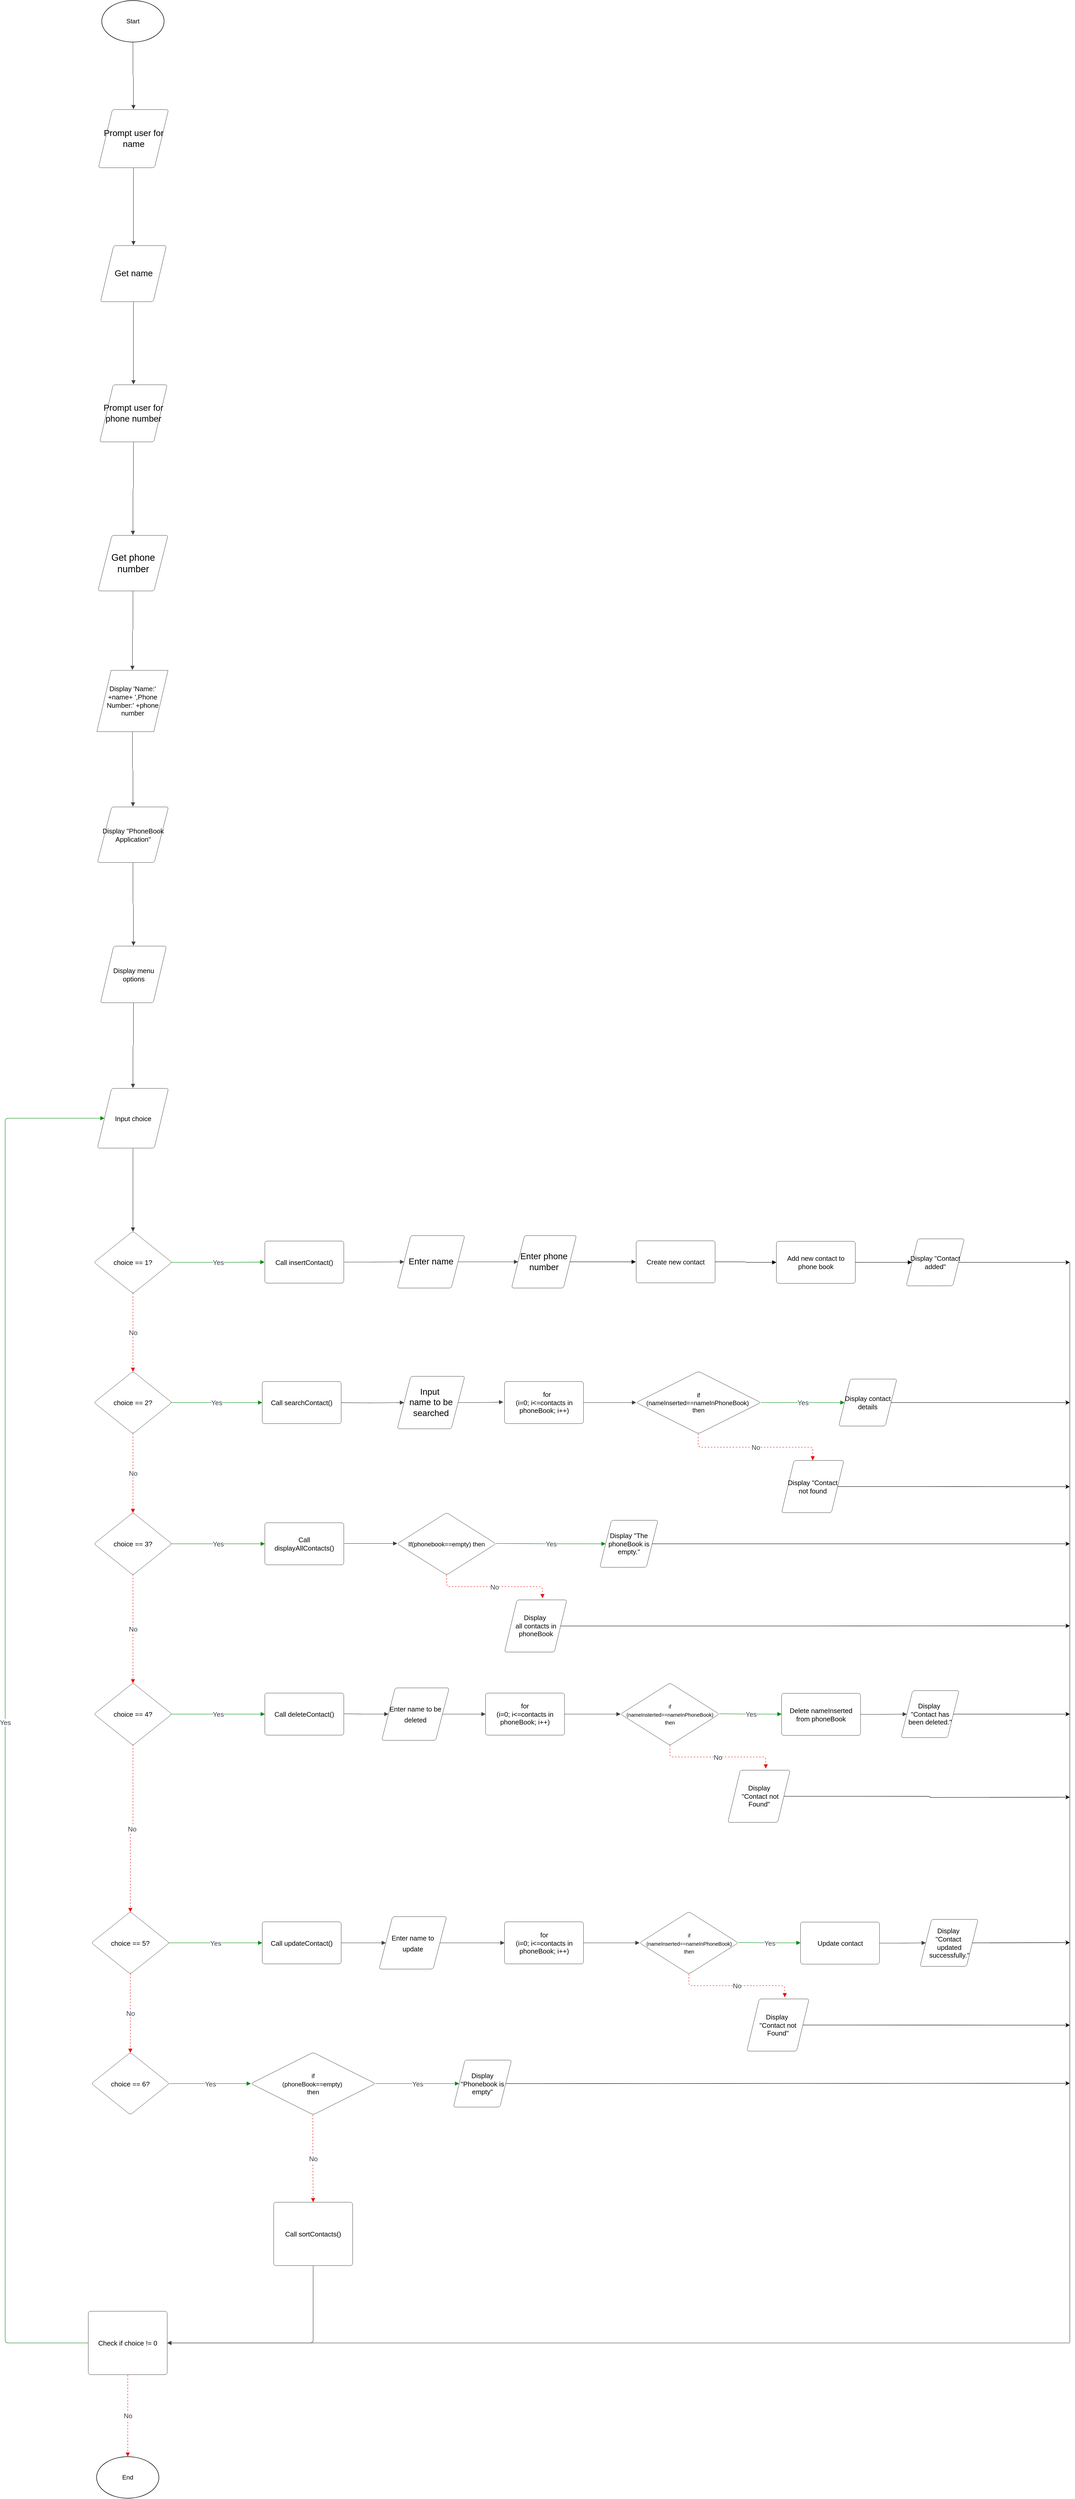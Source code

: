 <mxfile version="24.7.8">
  <diagram id="C5RBs43oDa-KdzZeNtuy" name="Page-1">
    <mxGraphModel dx="3652" dy="5695" grid="1" gridSize="10" guides="1" tooltips="1" connect="1" arrows="1" fold="1" page="1" pageScale="1" pageWidth="827" pageHeight="1169" math="0" shadow="0">
      <root>
        <mxCell id="WIyWlLk6GJQsqaUBKTNV-0" />
        <mxCell id="WIyWlLk6GJQsqaUBKTNV-1" parent="WIyWlLk6GJQsqaUBKTNV-0" />
        <mxCell id="3fczbsxRmoHJEnEu84x_-69" value="choice == 1?" style="html=1;overflow=block;blockSpacing=1;whiteSpace=wrap;rhombus;fontSize=13;spacing=3.8;rounded=1;absoluteArcSize=1;arcSize=9;strokeWidth=NaN;lucidId=eRAhfTVhAbV-;" vertex="1" parent="WIyWlLk6GJQsqaUBKTNV-1">
          <mxGeometry x="431" y="-900" width="150" height="120" as="geometry" />
        </mxCell>
        <mxCell id="3fczbsxRmoHJEnEu84x_-70" value="Call insertContact()" style="html=1;overflow=block;blockSpacing=1;whiteSpace=wrap;fontSize=13;spacing=9;rounded=1;absoluteArcSize=1;arcSize=9;strokeWidth=NaN;lucidId=eRAhY9dSQfNk;" vertex="1" parent="WIyWlLk6GJQsqaUBKTNV-1">
          <mxGeometry x="760" y="-881" width="152" height="81" as="geometry" />
        </mxCell>
        <mxCell id="3fczbsxRmoHJEnEu84x_-71" value="choice == 2?" style="html=1;overflow=block;blockSpacing=1;whiteSpace=wrap;rhombus;fontSize=13;spacing=3.8;rounded=1;absoluteArcSize=1;arcSize=9;strokeWidth=NaN;lucidId=eRAhl8F1_OAq;" vertex="1" parent="WIyWlLk6GJQsqaUBKTNV-1">
          <mxGeometry x="431" y="-630" width="150" height="120" as="geometry" />
        </mxCell>
        <mxCell id="3fczbsxRmoHJEnEu84x_-73" value="choice == 3?" style="html=1;overflow=block;blockSpacing=1;whiteSpace=wrap;rhombus;fontSize=13;spacing=3.8;rounded=1;absoluteArcSize=1;arcSize=9;strokeWidth=NaN;lucidId=eRAh.yVIUzWg;" vertex="1" parent="WIyWlLk6GJQsqaUBKTNV-1">
          <mxGeometry x="431" y="-358" width="150" height="120" as="geometry" />
        </mxCell>
        <mxCell id="3fczbsxRmoHJEnEu84x_-75" value="choice == 4?" style="html=1;overflow=block;blockSpacing=1;whiteSpace=wrap;rhombus;fontSize=13;spacing=3.8;rounded=1;absoluteArcSize=1;arcSize=9;strokeWidth=NaN;lucidId=eRAhEPe~mVj_;" vertex="1" parent="WIyWlLk6GJQsqaUBKTNV-1">
          <mxGeometry x="431" y="-30" width="150" height="120" as="geometry" />
        </mxCell>
        <mxCell id="3fczbsxRmoHJEnEu84x_-77" value="choice == 5?" style="html=1;overflow=block;blockSpacing=1;whiteSpace=wrap;rhombus;fontSize=13;spacing=3.8;rounded=1;absoluteArcSize=1;arcSize=9;strokeWidth=NaN;lucidId=eRAhpsRm34mp;" vertex="1" parent="WIyWlLk6GJQsqaUBKTNV-1">
          <mxGeometry x="426" y="410.5" width="150" height="120" as="geometry" />
        </mxCell>
        <mxCell id="3fczbsxRmoHJEnEu84x_-79" value="choice == 6?" style="html=1;overflow=block;blockSpacing=1;whiteSpace=wrap;rhombus;fontSize=13;spacing=3.8;rounded=1;absoluteArcSize=1;arcSize=9;strokeWidth=NaN;lucidId=eRAhjaWhayal;" vertex="1" parent="WIyWlLk6GJQsqaUBKTNV-1">
          <mxGeometry x="426" y="681.5" width="150" height="120" as="geometry" />
        </mxCell>
        <mxCell id="3fczbsxRmoHJEnEu84x_-80" value="Call sortContacts()" style="html=1;overflow=block;blockSpacing=1;whiteSpace=wrap;fontSize=13;spacing=9;rounded=1;absoluteArcSize=1;arcSize=9;strokeWidth=NaN;lucidId=eRAhJVK5bnUw;" vertex="1" parent="WIyWlLk6GJQsqaUBKTNV-1">
          <mxGeometry x="777" y="970" width="152" height="122" as="geometry" />
        </mxCell>
        <mxCell id="3fczbsxRmoHJEnEu84x_-82" value="Check if choice != 0" style="html=1;overflow=block;blockSpacing=1;whiteSpace=wrap;fontSize=13;spacing=9;rounded=1;absoluteArcSize=1;arcSize=9;strokeWidth=NaN;lucidId=eRAhwOddQVvl;" vertex="1" parent="WIyWlLk6GJQsqaUBKTNV-1">
          <mxGeometry x="420" y="1180" width="152" height="122" as="geometry" />
        </mxCell>
        <mxCell id="3fczbsxRmoHJEnEu84x_-84" value="" style="html=1;jettySize=18;whiteSpace=wrap;fontSize=13;strokeColor=#3a414a;strokeOpacity=100;strokeWidth=0.8;rounded=1;arcSize=12;edgeStyle=orthogonalEdgeStyle;startArrow=none;endArrow=block;endFill=1;exitX=0.5;exitY=1;entryX=0.5;entryY=-0.006;entryPerimeter=0;lucidId=eRAhOswdQQ2I;exitDx=0;exitDy=0;" edge="1" parent="WIyWlLk6GJQsqaUBKTNV-1" source="3fczbsxRmoHJEnEu84x_-224" target="3fczbsxRmoHJEnEu84x_-123">
          <mxGeometry width="100" height="100" relative="1" as="geometry">
            <Array as="points" />
            <mxPoint x="506" y="-3219.22" as="sourcePoint" />
          </mxGeometry>
        </mxCell>
        <mxCell id="3fczbsxRmoHJEnEu84x_-85" value="" style="html=1;jettySize=18;whiteSpace=wrap;fontSize=13;strokeColor=#3a414a;strokeOpacity=100;strokeWidth=0.8;rounded=1;arcSize=12;edgeStyle=orthogonalEdgeStyle;startArrow=none;endArrow=block;endFill=1;exitX=0.5;exitY=1.006;exitPerimeter=0;entryX=0.5;entryY=-0.006;entryPerimeter=0;lucidId=eRAhconMGw0B;" edge="1" parent="WIyWlLk6GJQsqaUBKTNV-1" source="3fczbsxRmoHJEnEu84x_-123" target="3fczbsxRmoHJEnEu84x_-122">
          <mxGeometry width="100" height="100" relative="1" as="geometry">
            <Array as="points" />
          </mxGeometry>
        </mxCell>
        <mxCell id="3fczbsxRmoHJEnEu84x_-86" value="" style="html=1;jettySize=18;whiteSpace=wrap;fontSize=13;strokeColor=#3a414a;strokeOpacity=100;strokeWidth=0.8;rounded=1;arcSize=12;edgeStyle=orthogonalEdgeStyle;startArrow=none;endArrow=block;endFill=1;exitX=0.5;exitY=1.006;exitPerimeter=0;entryX=0.5;entryY=-0.006;entryPerimeter=0;lucidId=eRAhRM7OWJG-;" edge="1" parent="WIyWlLk6GJQsqaUBKTNV-1" source="3fczbsxRmoHJEnEu84x_-122" target="3fczbsxRmoHJEnEu84x_-124">
          <mxGeometry width="100" height="100" relative="1" as="geometry">
            <Array as="points" />
          </mxGeometry>
        </mxCell>
        <mxCell id="3fczbsxRmoHJEnEu84x_-87" value="" style="html=1;jettySize=18;whiteSpace=wrap;fontSize=13;strokeColor=#3a414a;strokeOpacity=100;strokeWidth=0.8;rounded=1;arcSize=12;edgeStyle=orthogonalEdgeStyle;startArrow=none;endArrow=block;endFill=1;exitX=0.5;exitY=1.006;exitPerimeter=0;entryX=0.5;entryY=-0.006;entryPerimeter=0;lucidId=eRAhB8.0pfbZ;" edge="1" parent="WIyWlLk6GJQsqaUBKTNV-1" source="3fczbsxRmoHJEnEu84x_-124" target="3fczbsxRmoHJEnEu84x_-125">
          <mxGeometry width="100" height="100" relative="1" as="geometry">
            <Array as="points" />
          </mxGeometry>
        </mxCell>
        <mxCell id="3fczbsxRmoHJEnEu84x_-88" value="" style="html=1;jettySize=18;whiteSpace=wrap;fontSize=13;strokeColor=#3a414a;strokeOpacity=100;strokeWidth=0.8;rounded=1;arcSize=12;edgeStyle=orthogonalEdgeStyle;startArrow=none;endArrow=block;endFill=1;exitX=0.5;exitY=1.006;exitPerimeter=0;entryX=0.5;entryY=-0.006;entryPerimeter=0;lucidId=eRAh2sHBEHU-;" edge="1" parent="WIyWlLk6GJQsqaUBKTNV-1" source="3fczbsxRmoHJEnEu84x_-125" target="3fczbsxRmoHJEnEu84x_-126">
          <mxGeometry width="100" height="100" relative="1" as="geometry">
            <Array as="points" />
          </mxGeometry>
        </mxCell>
        <mxCell id="3fczbsxRmoHJEnEu84x_-89" value="" style="html=1;jettySize=18;whiteSpace=wrap;fontSize=13;strokeColor=#3a414a;strokeOpacity=100;strokeWidth=0.8;rounded=1;arcSize=12;edgeStyle=orthogonalEdgeStyle;startArrow=none;endArrow=block;endFill=1;exitX=0.5;exitY=1.006;exitPerimeter=0;entryX=0.5;entryY=-0.006;entryPerimeter=0;lucidId=eRAhUA6~JRff;" edge="1" parent="WIyWlLk6GJQsqaUBKTNV-1" source="3fczbsxRmoHJEnEu84x_-126" target="3fczbsxRmoHJEnEu84x_-127">
          <mxGeometry width="100" height="100" relative="1" as="geometry">
            <Array as="points" />
          </mxGeometry>
        </mxCell>
        <mxCell id="3fczbsxRmoHJEnEu84x_-90" value="" style="html=1;jettySize=18;whiteSpace=wrap;fontSize=13;strokeColor=#3a414a;strokeOpacity=100;strokeWidth=0.8;rounded=1;arcSize=12;edgeStyle=orthogonalEdgeStyle;startArrow=none;endArrow=block;endFill=1;exitX=0.5;exitY=1.006;exitPerimeter=0;entryX=0.5;entryY=-0.006;entryPerimeter=0;lucidId=eRAhCxonKFcM;" edge="1" parent="WIyWlLk6GJQsqaUBKTNV-1" source="3fczbsxRmoHJEnEu84x_-127" target="3fczbsxRmoHJEnEu84x_-128">
          <mxGeometry width="100" height="100" relative="1" as="geometry">
            <Array as="points" />
          </mxGeometry>
        </mxCell>
        <mxCell id="3fczbsxRmoHJEnEu84x_-91" value="" style="html=1;jettySize=18;whiteSpace=wrap;fontSize=13;strokeColor=#3a414a;strokeOpacity=100;strokeWidth=0.8;rounded=1;arcSize=12;edgeStyle=orthogonalEdgeStyle;startArrow=none;endArrow=block;endFill=1;exitX=0.5;exitY=1.006;exitPerimeter=0;entryX=0.5;entryY=-0.006;entryPerimeter=0;lucidId=eRAhSfkxj.Zd;" edge="1" parent="WIyWlLk6GJQsqaUBKTNV-1" source="3fczbsxRmoHJEnEu84x_-128" target="3fczbsxRmoHJEnEu84x_-129">
          <mxGeometry width="100" height="100" relative="1" as="geometry">
            <Array as="points" />
          </mxGeometry>
        </mxCell>
        <mxCell id="3fczbsxRmoHJEnEu84x_-92" value="" style="html=1;jettySize=18;whiteSpace=wrap;fontSize=13;strokeColor=#3a414a;strokeOpacity=100;strokeWidth=0.8;rounded=1;arcSize=12;edgeStyle=orthogonalEdgeStyle;startArrow=none;endArrow=block;endFill=1;exitX=0.5;exitY=1.006;exitPerimeter=0;entryX=0.5;entryY=0.007;entryPerimeter=0;lucidId=eRAhhsachsZ0;" edge="1" parent="WIyWlLk6GJQsqaUBKTNV-1" source="3fczbsxRmoHJEnEu84x_-129" target="3fczbsxRmoHJEnEu84x_-69">
          <mxGeometry width="100" height="100" relative="1" as="geometry">
            <Array as="points" />
          </mxGeometry>
        </mxCell>
        <mxCell id="3fczbsxRmoHJEnEu84x_-93" value="" style="html=1;jettySize=18;whiteSpace=wrap;fontSize=13;strokeColor=#008a0e;strokeOpacity=100;strokeWidth=0.8;rounded=1;arcSize=12;edgeStyle=orthogonalEdgeStyle;startArrow=none;endArrow=block;endFill=1;exitX=0.991;exitY=0.5;exitPerimeter=0;entryX=-0.005;entryY=0.5;entryPerimeter=0;lucidId=eRAhxMXmPTiH;" edge="1" parent="WIyWlLk6GJQsqaUBKTNV-1" source="3fczbsxRmoHJEnEu84x_-69" target="3fczbsxRmoHJEnEu84x_-70">
          <mxGeometry width="100" height="100" relative="1" as="geometry">
            <Array as="points" />
          </mxGeometry>
        </mxCell>
        <mxCell id="3fczbsxRmoHJEnEu84x_-94" value="Yes" style="text;html=1;resizable=0;labelBackgroundColor=default;align=center;verticalAlign=middle;fontColor=#3a414a;fontSize=13;" vertex="1" parent="3fczbsxRmoHJEnEu84x_-93">
          <mxGeometry relative="1" as="geometry" />
        </mxCell>
        <mxCell id="3fczbsxRmoHJEnEu84x_-95" value="" style="html=1;jettySize=18;whiteSpace=wrap;fontSize=13;strokeColor=#e81313;strokeOpacity=100;dashed=1;fixDash=1;strokeWidth=0.8;rounded=1;arcSize=12;edgeStyle=orthogonalEdgeStyle;startArrow=none;endArrow=block;endFill=1;exitX=0.5;exitY=0.993;exitPerimeter=0;entryX=0.5;entryY=0.007;entryPerimeter=0;lucidId=eRAhMRDnoaN7;" edge="1" parent="WIyWlLk6GJQsqaUBKTNV-1" source="3fczbsxRmoHJEnEu84x_-69" target="3fczbsxRmoHJEnEu84x_-71">
          <mxGeometry width="100" height="100" relative="1" as="geometry">
            <Array as="points" />
          </mxGeometry>
        </mxCell>
        <mxCell id="3fczbsxRmoHJEnEu84x_-96" value="No" style="text;html=1;resizable=0;labelBackgroundColor=default;align=center;verticalAlign=middle;fontColor=#3a414a;fontSize=13;" vertex="1" parent="3fczbsxRmoHJEnEu84x_-95">
          <mxGeometry relative="1" as="geometry" />
        </mxCell>
        <mxCell id="3fczbsxRmoHJEnEu84x_-97" value="" style="html=1;jettySize=18;whiteSpace=wrap;fontSize=13;strokeColor=#008a0e;strokeOpacity=100;strokeWidth=0.8;rounded=1;arcSize=12;edgeStyle=orthogonalEdgeStyle;startArrow=none;endArrow=block;endFill=1;exitX=0.991;exitY=0.5;exitPerimeter=0;lucidId=eRAhjgdg4Sg9;entryX=0;entryY=0.5;entryDx=0;entryDy=0;" edge="1" parent="WIyWlLk6GJQsqaUBKTNV-1" source="3fczbsxRmoHJEnEu84x_-71" target="3fczbsxRmoHJEnEu84x_-139">
          <mxGeometry width="100" height="100" relative="1" as="geometry">
            <Array as="points" />
            <mxPoint x="735" y="-570" as="targetPoint" />
          </mxGeometry>
        </mxCell>
        <mxCell id="3fczbsxRmoHJEnEu84x_-98" value="Yes" style="text;html=1;resizable=0;labelBackgroundColor=default;align=center;verticalAlign=middle;fontColor=#3a414a;fontSize=13;" vertex="1" parent="3fczbsxRmoHJEnEu84x_-97">
          <mxGeometry relative="1" as="geometry" />
        </mxCell>
        <mxCell id="3fczbsxRmoHJEnEu84x_-99" value="" style="html=1;jettySize=18;whiteSpace=wrap;fontSize=13;strokeColor=#e81313;strokeOpacity=100;dashed=1;fixDash=1;strokeWidth=0.8;rounded=1;arcSize=12;edgeStyle=orthogonalEdgeStyle;startArrow=none;endArrow=block;endFill=1;exitX=0.5;exitY=0.993;exitPerimeter=0;entryX=0.5;entryY=0.007;entryPerimeter=0;lucidId=eRAhq2rj_irK;" edge="1" parent="WIyWlLk6GJQsqaUBKTNV-1" source="3fczbsxRmoHJEnEu84x_-71" target="3fczbsxRmoHJEnEu84x_-73">
          <mxGeometry width="100" height="100" relative="1" as="geometry">
            <Array as="points" />
          </mxGeometry>
        </mxCell>
        <mxCell id="3fczbsxRmoHJEnEu84x_-100" value="No" style="text;html=1;resizable=0;labelBackgroundColor=default;align=center;verticalAlign=middle;fontColor=#3a414a;fontSize=13;" vertex="1" parent="3fczbsxRmoHJEnEu84x_-99">
          <mxGeometry relative="1" as="geometry" />
        </mxCell>
        <mxCell id="3fczbsxRmoHJEnEu84x_-103" value="" style="html=1;jettySize=18;whiteSpace=wrap;fontSize=13;strokeColor=#e81313;strokeOpacity=100;dashed=1;fixDash=1;strokeWidth=0.8;rounded=1;arcSize=12;edgeStyle=orthogonalEdgeStyle;startArrow=none;endArrow=block;endFill=1;exitX=0.5;exitY=0.993;exitPerimeter=0;entryX=0.5;entryY=0.007;entryPerimeter=0;lucidId=eRAhcoWT~uNA;" edge="1" parent="WIyWlLk6GJQsqaUBKTNV-1" source="3fczbsxRmoHJEnEu84x_-73" target="3fczbsxRmoHJEnEu84x_-75">
          <mxGeometry width="100" height="100" relative="1" as="geometry">
            <Array as="points" />
          </mxGeometry>
        </mxCell>
        <mxCell id="3fczbsxRmoHJEnEu84x_-104" value="No" style="text;html=1;resizable=0;labelBackgroundColor=default;align=center;verticalAlign=middle;fontColor=#3a414a;fontSize=13;" vertex="1" parent="3fczbsxRmoHJEnEu84x_-103">
          <mxGeometry relative="1" as="geometry" />
        </mxCell>
        <mxCell id="3fczbsxRmoHJEnEu84x_-105" value="" style="html=1;jettySize=18;whiteSpace=wrap;fontSize=13;strokeColor=#008a0e;strokeOpacity=100;strokeWidth=0.8;rounded=1;arcSize=12;edgeStyle=orthogonalEdgeStyle;startArrow=none;endArrow=block;endFill=1;exitX=0.991;exitY=0.5;exitPerimeter=0;lucidId=eRAhlB0MjHuO;entryX=0;entryY=0.5;entryDx=0;entryDy=0;" edge="1" parent="WIyWlLk6GJQsqaUBKTNV-1" source="3fczbsxRmoHJEnEu84x_-75" target="3fczbsxRmoHJEnEu84x_-143">
          <mxGeometry width="100" height="100" relative="1" as="geometry">
            <Array as="points" />
            <mxPoint x="725" y="30" as="targetPoint" />
          </mxGeometry>
        </mxCell>
        <mxCell id="3fczbsxRmoHJEnEu84x_-106" value="Yes" style="text;html=1;resizable=0;labelBackgroundColor=default;align=center;verticalAlign=middle;fontColor=#3a414a;fontSize=13;" vertex="1" parent="3fczbsxRmoHJEnEu84x_-105">
          <mxGeometry relative="1" as="geometry" />
        </mxCell>
        <mxCell id="3fczbsxRmoHJEnEu84x_-107" value="" style="html=1;jettySize=18;whiteSpace=wrap;fontSize=13;strokeColor=#e81313;strokeOpacity=100;dashed=1;fixDash=1;strokeWidth=0.8;rounded=1;arcSize=12;edgeStyle=orthogonalEdgeStyle;startArrow=none;endArrow=block;endFill=1;exitX=0.5;exitY=0.993;exitPerimeter=0;entryX=0.5;entryY=0.007;entryPerimeter=0;lucidId=eRAhUnxfrra-;" edge="1" parent="WIyWlLk6GJQsqaUBKTNV-1" source="3fczbsxRmoHJEnEu84x_-75" target="3fczbsxRmoHJEnEu84x_-77">
          <mxGeometry width="100" height="100" relative="1" as="geometry">
            <Array as="points" />
          </mxGeometry>
        </mxCell>
        <mxCell id="3fczbsxRmoHJEnEu84x_-108" value="No" style="text;html=1;resizable=0;labelBackgroundColor=default;align=center;verticalAlign=middle;fontColor=#3a414a;fontSize=13;" vertex="1" parent="3fczbsxRmoHJEnEu84x_-107">
          <mxGeometry relative="1" as="geometry" />
        </mxCell>
        <mxCell id="3fczbsxRmoHJEnEu84x_-109" value="" style="html=1;jettySize=18;whiteSpace=wrap;fontSize=13;strokeColor=#008a0e;strokeOpacity=100;strokeWidth=0.8;rounded=1;arcSize=12;edgeStyle=orthogonalEdgeStyle;startArrow=none;endArrow=block;endFill=1;exitX=0.991;exitY=0.5;exitPerimeter=0;lucidId=eRAhgrudIFUt;entryX=0;entryY=0.5;entryDx=0;entryDy=0;" edge="1" parent="WIyWlLk6GJQsqaUBKTNV-1" source="3fczbsxRmoHJEnEu84x_-77" target="3fczbsxRmoHJEnEu84x_-144">
          <mxGeometry width="100" height="100" relative="1" as="geometry">
            <Array as="points" />
            <mxPoint x="710" y="470.5" as="targetPoint" />
          </mxGeometry>
        </mxCell>
        <mxCell id="3fczbsxRmoHJEnEu84x_-110" value="Yes" style="text;html=1;resizable=0;labelBackgroundColor=default;align=center;verticalAlign=middle;fontColor=#3a414a;fontSize=13;" vertex="1" parent="3fczbsxRmoHJEnEu84x_-109">
          <mxGeometry relative="1" as="geometry" />
        </mxCell>
        <mxCell id="3fczbsxRmoHJEnEu84x_-111" value="" style="html=1;jettySize=18;whiteSpace=wrap;fontSize=13;strokeColor=#e81313;strokeOpacity=100;dashed=1;fixDash=1;strokeWidth=0.8;rounded=1;arcSize=12;edgeStyle=orthogonalEdgeStyle;startArrow=none;endArrow=block;endFill=1;exitX=0.5;exitY=0.993;exitPerimeter=0;entryX=0.5;entryY=0.007;entryPerimeter=0;lucidId=eRAhIJ2NQqOq;" edge="1" parent="WIyWlLk6GJQsqaUBKTNV-1" source="3fczbsxRmoHJEnEu84x_-77" target="3fczbsxRmoHJEnEu84x_-79">
          <mxGeometry width="100" height="100" relative="1" as="geometry">
            <Array as="points" />
          </mxGeometry>
        </mxCell>
        <mxCell id="3fczbsxRmoHJEnEu84x_-112" value="No" style="text;html=1;resizable=0;labelBackgroundColor=default;align=center;verticalAlign=middle;fontColor=#3a414a;fontSize=13;" vertex="1" parent="3fczbsxRmoHJEnEu84x_-111">
          <mxGeometry relative="1" as="geometry" />
        </mxCell>
        <mxCell id="3fczbsxRmoHJEnEu84x_-118" value="" style="html=1;jettySize=18;whiteSpace=wrap;fontSize=13;strokeColor=#3a414a;strokeOpacity=100;strokeWidth=0.8;rounded=1;arcSize=12;startArrow=none;endArrow=block;endFill=1;exitX=0.5;exitY=1.006;exitPerimeter=0;lucidId=eRAhbJlBrYZg;elbow=vertical;entryX=1;entryY=0.5;entryDx=0;entryDy=0;" edge="1" parent="WIyWlLk6GJQsqaUBKTNV-1" source="3fczbsxRmoHJEnEu84x_-80" target="3fczbsxRmoHJEnEu84x_-82">
          <mxGeometry width="100" height="100" relative="1" as="geometry">
            <Array as="points">
              <mxPoint x="853" y="1241" />
            </Array>
            <mxPoint x="665" y="1290" as="targetPoint" />
          </mxGeometry>
        </mxCell>
        <mxCell id="3fczbsxRmoHJEnEu84x_-119" value="" style="html=1;jettySize=18;whiteSpace=wrap;fontSize=13;strokeColor=#e81313;strokeOpacity=100;dashed=1;fixDash=1;strokeWidth=0.8;rounded=1;arcSize=12;edgeStyle=orthogonalEdgeStyle;startArrow=none;endArrow=block;endFill=1;exitX=0.5;exitY=1.006;exitPerimeter=0;entryX=0.5;entryY=0;lucidId=eRAhp.dH~-mH;entryDx=0;entryDy=0;" edge="1" parent="WIyWlLk6GJQsqaUBKTNV-1" source="3fczbsxRmoHJEnEu84x_-82" target="3fczbsxRmoHJEnEu84x_-225">
          <mxGeometry width="100" height="100" relative="1" as="geometry">
            <Array as="points" />
            <mxPoint x="496.5" y="1639.28" as="targetPoint" />
          </mxGeometry>
        </mxCell>
        <mxCell id="3fczbsxRmoHJEnEu84x_-120" value="No" style="text;html=1;resizable=0;labelBackgroundColor=default;align=center;verticalAlign=middle;fontColor=#3a414a;fontSize=13;" vertex="1" parent="3fczbsxRmoHJEnEu84x_-119">
          <mxGeometry relative="1" as="geometry" />
        </mxCell>
        <mxCell id="3fczbsxRmoHJEnEu84x_-121" value="" style="html=1;jettySize=18;whiteSpace=wrap;fontSize=13;strokeColor=#3a414a;strokeOpacity=100;strokeWidth=0.8;rounded=1;arcSize=12;edgeStyle=orthogonalEdgeStyle;startArrow=none;endArrow=block;endFill=1;exitX=1.005;exitY=0.5;exitPerimeter=0;entryX=0.102;entryY=0.5;entryPerimeter=0;lucidId=KXAh2Hc~4Bh_;" edge="1" parent="WIyWlLk6GJQsqaUBKTNV-1" source="3fczbsxRmoHJEnEu84x_-70" target="3fczbsxRmoHJEnEu84x_-130">
          <mxGeometry width="100" height="100" relative="1" as="geometry">
            <Array as="points" />
          </mxGeometry>
        </mxCell>
        <mxCell id="3fczbsxRmoHJEnEu84x_-122" value="Get name" style="html=1;overflow=block;blockSpacing=1;whiteSpace=wrap;shape=parallelogram;perimeter=parallelogramPerimeter;anchorPointDirection=0;fontSize=16.7;spacing=3.8;rounded=1;absoluteArcSize=1;arcSize=9;strokeWidth=NaN;lucidId=LABhZtsdDN4B;" vertex="1" parent="WIyWlLk6GJQsqaUBKTNV-1">
          <mxGeometry x="443.5" y="-2798" width="127" height="108" as="geometry" />
        </mxCell>
        <mxCell id="3fczbsxRmoHJEnEu84x_-123" value="Prompt user for name" style="html=1;overflow=block;blockSpacing=1;whiteSpace=wrap;shape=parallelogram;perimeter=parallelogramPerimeter;anchorPointDirection=0;fontSize=16.7;spacing=3.8;rounded=1;absoluteArcSize=1;arcSize=9;strokeWidth=NaN;lucidId=_NBhN2U6RZ7P;" vertex="1" parent="WIyWlLk6GJQsqaUBKTNV-1">
          <mxGeometry x="439.5" y="-3060" width="135" height="112" as="geometry" />
        </mxCell>
        <mxCell id="3fczbsxRmoHJEnEu84x_-124" value="Prompt user for phone number" style="html=1;overflow=block;blockSpacing=1;whiteSpace=wrap;shape=parallelogram;perimeter=parallelogramPerimeter;anchorPointDirection=0;fontSize=16.7;spacing=3.8;rounded=1;absoluteArcSize=1;arcSize=9;strokeWidth=NaN;lucidId=xOBh~9aqNc52;" vertex="1" parent="WIyWlLk6GJQsqaUBKTNV-1">
          <mxGeometry x="442" y="-2530" width="130" height="110" as="geometry" />
        </mxCell>
        <mxCell id="3fczbsxRmoHJEnEu84x_-125" value="&lt;font style=&quot;font-size: 18px;&quot;&gt;Get phone number&lt;/font&gt;" style="html=1;overflow=block;blockSpacing=1;whiteSpace=wrap;shape=parallelogram;perimeter=parallelogramPerimeter;anchorPointDirection=0;fontSize=16.7;spacing=3.8;rounded=1;absoluteArcSize=1;arcSize=9;strokeWidth=NaN;lucidId=GQBhHV7PfRfE;" vertex="1" parent="WIyWlLk6GJQsqaUBKTNV-1">
          <mxGeometry x="438.5" y="-2240" width="135" height="107" as="geometry" />
        </mxCell>
        <mxCell id="3fczbsxRmoHJEnEu84x_-126" value="Display &#39;Name:&#39; +name+ &#39;,Phone Number:&#39; +phone number" style="html=1;overflow=block;blockSpacing=1;whiteSpace=wrap;shape=parallelogram;perimeter=parallelogramPerimeter;anchorPointDirection=0;fontSize=13;spacing=3.8;rounded=1;absoluteArcSize=1;arcSize=0;strokeWidth=NaN;lucidId=cRBhm4mIYEbE;" vertex="1" parent="WIyWlLk6GJQsqaUBKTNV-1">
          <mxGeometry x="436.5" y="-1980" width="137" height="118" as="geometry" />
        </mxCell>
        <mxCell id="3fczbsxRmoHJEnEu84x_-127" value="Display &quot;PhoneBook Application&quot;" style="html=1;overflow=block;blockSpacing=1;whiteSpace=wrap;shape=parallelogram;perimeter=parallelogramPerimeter;anchorPointDirection=0;fontSize=13;spacing=3.8;rounded=1;absoluteArcSize=1;arcSize=9;strokeWidth=NaN;lucidId=TRBhgVVi.9eU;" vertex="1" parent="WIyWlLk6GJQsqaUBKTNV-1">
          <mxGeometry x="437.5" y="-1717" width="137" height="107" as="geometry" />
        </mxCell>
        <mxCell id="3fczbsxRmoHJEnEu84x_-128" value="Display menu options" style="html=1;overflow=block;blockSpacing=1;whiteSpace=wrap;shape=parallelogram;perimeter=parallelogramPerimeter;anchorPointDirection=0;fontSize=13;spacing=3.8;rounded=1;absoluteArcSize=1;arcSize=9;strokeWidth=NaN;lucidId=6RBhGlp7gwiF;" vertex="1" parent="WIyWlLk6GJQsqaUBKTNV-1">
          <mxGeometry x="443.5" y="-1449" width="127" height="109" as="geometry" />
        </mxCell>
        <mxCell id="3fczbsxRmoHJEnEu84x_-129" value="Input choice" style="html=1;overflow=block;blockSpacing=1;whiteSpace=wrap;shape=parallelogram;perimeter=parallelogramPerimeter;anchorPointDirection=0;fontSize=13;spacing=3.8;rounded=1;absoluteArcSize=1;arcSize=9;strokeWidth=NaN;lucidId=NTBh9xElIymQ;" vertex="1" parent="WIyWlLk6GJQsqaUBKTNV-1">
          <mxGeometry x="437.5" y="-1175" width="137" height="115" as="geometry" />
        </mxCell>
        <mxCell id="3fczbsxRmoHJEnEu84x_-130" value="Enter name" style="html=1;overflow=block;blockSpacing=1;whiteSpace=wrap;shape=parallelogram;perimeter=parallelogramPerimeter;anchorPointDirection=0;fontSize=16.7;spacing=3.8;rounded=1;absoluteArcSize=1;arcSize=9;strokeWidth=NaN;lucidId=1UBheFtj..Al;" vertex="1" parent="WIyWlLk6GJQsqaUBKTNV-1">
          <mxGeometry x="1015" y="-891.5" width="130" height="101" as="geometry" />
        </mxCell>
        <mxCell id="3fczbsxRmoHJEnEu84x_-131" value="" style="html=1;jettySize=18;whiteSpace=wrap;fontSize=13;strokeColor=#3a414a;strokeOpacity=100;strokeWidth=0.8;rounded=1;arcSize=12;edgeStyle=orthogonalEdgeStyle;startArrow=none;endArrow=block;endFill=1;exitX=0.898;exitY=0.5;exitPerimeter=0;entryX=0.102;entryY=0.5;entryPerimeter=0;lucidId=sVBh4d-j__hQ;" edge="1" parent="WIyWlLk6GJQsqaUBKTNV-1" source="3fczbsxRmoHJEnEu84x_-130" target="3fczbsxRmoHJEnEu84x_-132">
          <mxGeometry width="100" height="100" relative="1" as="geometry">
            <Array as="points" />
          </mxGeometry>
        </mxCell>
        <mxCell id="3fczbsxRmoHJEnEu84x_-132" value="Enter phone number" style="html=1;overflow=block;blockSpacing=1;whiteSpace=wrap;shape=parallelogram;perimeter=parallelogramPerimeter;anchorPointDirection=0;fontSize=16.7;spacing=3.8;rounded=1;absoluteArcSize=1;arcSize=9;strokeWidth=NaN;lucidId=sVBh6.mMNMvk;" vertex="1" parent="WIyWlLk6GJQsqaUBKTNV-1">
          <mxGeometry x="1235" y="-891.5" width="125" height="101" as="geometry" />
        </mxCell>
        <mxCell id="3fczbsxRmoHJEnEu84x_-133" value="Create new contact" style="html=1;overflow=block;blockSpacing=1;whiteSpace=wrap;fontSize=13;spacing=9;rounded=1;absoluteArcSize=1;arcSize=9;strokeWidth=NaN;lucidId=BWBh74a_5Ecy;" vertex="1" parent="WIyWlLk6GJQsqaUBKTNV-1">
          <mxGeometry x="1475" y="-881.5" width="152" height="81" as="geometry" />
        </mxCell>
        <mxCell id="3fczbsxRmoHJEnEu84x_-134" value="" style="html=1;jettySize=18;whiteSpace=wrap;fontSize=13;strokeOpacity=100;strokeWidth=0.8;rounded=1;arcSize=12;edgeStyle=orthogonalEdgeStyle;startArrow=none;endArrow=block;endFill=1;exitX=0.898;exitY=0.5;exitPerimeter=0;entryX=-0.005;entryY=0.5;entryPerimeter=0;lucidId=UWBhq2eKNjBZ;" edge="1" parent="WIyWlLk6GJQsqaUBKTNV-1" source="3fczbsxRmoHJEnEu84x_-132" target="3fczbsxRmoHJEnEu84x_-133">
          <mxGeometry width="100" height="100" relative="1" as="geometry">
            <Array as="points" />
          </mxGeometry>
        </mxCell>
        <mxCell id="3fczbsxRmoHJEnEu84x_-135" value="Add new contact to phone book" style="html=1;overflow=block;blockSpacing=1;whiteSpace=wrap;fontSize=13;spacing=9;rounded=1;absoluteArcSize=1;arcSize=9;strokeWidth=NaN;lucidId=aYBh92vHMkYU;" vertex="1" parent="WIyWlLk6GJQsqaUBKTNV-1">
          <mxGeometry x="1745" y="-880.5" width="152" height="81" as="geometry" />
        </mxCell>
        <mxCell id="3fczbsxRmoHJEnEu84x_-136" value="" style="html=1;jettySize=18;whiteSpace=wrap;fontSize=13;strokeOpacity=100;strokeWidth=0.8;rounded=1;arcSize=12;edgeStyle=orthogonalEdgeStyle;startArrow=none;endArrow=block;endFill=1;exitX=1;exitY=0.5;lucidId=UWBhq2eKNjBZ;entryX=0;entryY=0.5;entryDx=0;entryDy=0;exitDx=0;exitDy=0;" edge="1" parent="WIyWlLk6GJQsqaUBKTNV-1" source="3fczbsxRmoHJEnEu84x_-133" target="3fczbsxRmoHJEnEu84x_-135">
          <mxGeometry width="100" height="100" relative="1" as="geometry">
            <Array as="points" />
            <mxPoint x="1767" y="-840.48" as="sourcePoint" />
            <mxPoint x="1887" y="-840.48" as="targetPoint" />
          </mxGeometry>
        </mxCell>
        <mxCell id="3fczbsxRmoHJEnEu84x_-137" value="Display &quot;Contact added&quot;" style="html=1;overflow=block;blockSpacing=1;whiteSpace=wrap;shape=parallelogram;perimeter=parallelogramPerimeter;anchorPointDirection=0;fontSize=13;spacing=3.8;rounded=1;absoluteArcSize=1;arcSize=9;strokeWidth=NaN;lucidId=6RBhGlp7gwiF;" vertex="1" parent="WIyWlLk6GJQsqaUBKTNV-1">
          <mxGeometry x="1995" y="-885.25" width="112" height="90.5" as="geometry" />
        </mxCell>
        <mxCell id="3fczbsxRmoHJEnEu84x_-138" value="" style="html=1;jettySize=18;whiteSpace=wrap;fontSize=13;strokeOpacity=100;strokeWidth=0.8;rounded=1;arcSize=12;edgeStyle=orthogonalEdgeStyle;startArrow=none;endArrow=block;endFill=1;lucidId=UWBhq2eKNjBZ;entryX=0;entryY=0.5;entryDx=0;entryDy=0;exitX=1;exitY=0.5;exitDx=0;exitDy=0;" edge="1" parent="WIyWlLk6GJQsqaUBKTNV-1" source="3fczbsxRmoHJEnEu84x_-135" target="3fczbsxRmoHJEnEu84x_-137">
          <mxGeometry width="100" height="100" relative="1" as="geometry">
            <Array as="points" />
            <mxPoint x="1955" y="-870" as="sourcePoint" />
            <mxPoint x="2015" y="-849" as="targetPoint" />
          </mxGeometry>
        </mxCell>
        <mxCell id="3fczbsxRmoHJEnEu84x_-139" value="Call searchContact()" style="html=1;overflow=block;blockSpacing=1;whiteSpace=wrap;fontSize=13;spacing=9;rounded=1;absoluteArcSize=1;arcSize=9;strokeWidth=NaN;lucidId=eRAhY9dSQfNk;" vertex="1" parent="WIyWlLk6GJQsqaUBKTNV-1">
          <mxGeometry x="755" y="-610.5" width="152" height="81" as="geometry" />
        </mxCell>
        <mxCell id="3fczbsxRmoHJEnEu84x_-141" value="" style="html=1;jettySize=18;whiteSpace=wrap;fontSize=13;strokeColor=#008a0e;strokeOpacity=100;strokeWidth=0.8;rounded=1;arcSize=12;edgeStyle=orthogonalEdgeStyle;startArrow=none;endArrow=block;endFill=1;exitX=0.991;exitY=0.5;exitPerimeter=0;entryX=0;entryY=0.5;lucidId=eRAhu2S5q5NP;entryDx=0;entryDy=0;" edge="1" parent="WIyWlLk6GJQsqaUBKTNV-1" source="3fczbsxRmoHJEnEu84x_-73" target="3fczbsxRmoHJEnEu84x_-140">
          <mxGeometry width="100" height="100" relative="1" as="geometry">
            <Array as="points" />
            <mxPoint x="580" y="-298" as="sourcePoint" />
            <mxPoint x="1260" y="-88" as="targetPoint" />
          </mxGeometry>
        </mxCell>
        <mxCell id="3fczbsxRmoHJEnEu84x_-142" value="Yes" style="text;html=1;resizable=0;labelBackgroundColor=default;align=center;verticalAlign=middle;fontColor=#3a414a;fontSize=13;" vertex="1" parent="3fczbsxRmoHJEnEu84x_-141">
          <mxGeometry relative="1" as="geometry" />
        </mxCell>
        <mxCell id="3fczbsxRmoHJEnEu84x_-140" value="Call displayAllContacts()" style="html=1;overflow=block;blockSpacing=1;whiteSpace=wrap;fontSize=13;spacing=9;rounded=1;absoluteArcSize=1;arcSize=9;strokeWidth=NaN;lucidId=eRAhY9dSQfNk;" vertex="1" parent="WIyWlLk6GJQsqaUBKTNV-1">
          <mxGeometry x="760" y="-338.5" width="152" height="81" as="geometry" />
        </mxCell>
        <mxCell id="3fczbsxRmoHJEnEu84x_-143" value="Call deleteContact()" style="html=1;overflow=block;blockSpacing=1;whiteSpace=wrap;fontSize=13;spacing=9;rounded=1;absoluteArcSize=1;arcSize=9;strokeWidth=NaN;lucidId=eRAhY9dSQfNk;" vertex="1" parent="WIyWlLk6GJQsqaUBKTNV-1">
          <mxGeometry x="760" y="-10.5" width="152" height="81" as="geometry" />
        </mxCell>
        <mxCell id="3fczbsxRmoHJEnEu84x_-144" value="Call updateContact()" style="html=1;overflow=block;blockSpacing=1;whiteSpace=wrap;fontSize=13;spacing=9;rounded=1;absoluteArcSize=1;arcSize=9;strokeWidth=NaN;lucidId=eRAhY9dSQfNk;" vertex="1" parent="WIyWlLk6GJQsqaUBKTNV-1">
          <mxGeometry x="755" y="430" width="152" height="81" as="geometry" />
        </mxCell>
        <mxCell id="3fczbsxRmoHJEnEu84x_-145" value="" style="html=1;jettySize=18;whiteSpace=wrap;fontSize=13;strokeColor=#3a414a;strokeOpacity=100;strokeWidth=0.8;rounded=1;arcSize=12;edgeStyle=orthogonalEdgeStyle;startArrow=none;endArrow=block;endFill=1;exitX=1.005;exitY=0.5;exitPerimeter=0;entryX=0;entryY=0.5;lucidId=KXAh2Hc~4Bh_;entryDx=0;entryDy=0;" edge="1" parent="WIyWlLk6GJQsqaUBKTNV-1" target="3fczbsxRmoHJEnEu84x_-146">
          <mxGeometry width="100" height="100" relative="1" as="geometry">
            <Array as="points" />
            <mxPoint x="907" y="-569.79" as="sourcePoint" />
            <mxPoint x="1022" y="-570.79" as="targetPoint" />
          </mxGeometry>
        </mxCell>
        <mxCell id="3fczbsxRmoHJEnEu84x_-146" value="Input&amp;nbsp;&lt;div&gt;name to be searched&lt;/div&gt;" style="html=1;overflow=block;blockSpacing=1;whiteSpace=wrap;shape=parallelogram;perimeter=parallelogramPerimeter;anchorPointDirection=0;fontSize=16.7;spacing=3.8;rounded=1;absoluteArcSize=1;arcSize=9;strokeWidth=NaN;lucidId=1UBheFtj..Al;" vertex="1" parent="WIyWlLk6GJQsqaUBKTNV-1">
          <mxGeometry x="1015" y="-620.5" width="130" height="101" as="geometry" />
        </mxCell>
        <mxCell id="3fczbsxRmoHJEnEu84x_-147" value="&amp;nbsp; &amp;nbsp;for&lt;div&gt;(i=0; i&amp;lt;=contacts in phoneBook; i++)&lt;/div&gt;" style="html=1;overflow=block;blockSpacing=1;whiteSpace=wrap;fontSize=13;spacing=9;rounded=1;absoluteArcSize=1;arcSize=9;strokeWidth=NaN;lucidId=BWBh74a_5Ecy;" vertex="1" parent="WIyWlLk6GJQsqaUBKTNV-1">
          <mxGeometry x="1221.5" y="-610.5" width="152" height="81" as="geometry" />
        </mxCell>
        <mxCell id="3fczbsxRmoHJEnEu84x_-148" value="" style="html=1;jettySize=18;whiteSpace=wrap;fontSize=13;strokeColor=#3a414a;strokeOpacity=100;strokeWidth=0.8;rounded=1;arcSize=12;edgeStyle=orthogonalEdgeStyle;startArrow=none;endArrow=block;endFill=1;exitX=1;exitY=0.5;lucidId=KXAh2Hc~4Bh_;exitDx=0;exitDy=0;" edge="1" parent="WIyWlLk6GJQsqaUBKTNV-1" source="3fczbsxRmoHJEnEu84x_-146">
          <mxGeometry width="100" height="100" relative="1" as="geometry">
            <Array as="points" />
            <mxPoint x="1185" y="-570.5" as="sourcePoint" />
            <mxPoint x="1219" y="-571" as="targetPoint" />
          </mxGeometry>
        </mxCell>
        <mxCell id="3fczbsxRmoHJEnEu84x_-150" value="&lt;font style=&quot;font-size: 12px;&quot;&gt;if&lt;/font&gt;&lt;div style=&quot;font-size: 12px;&quot;&gt;&lt;font style=&quot;font-size: 12px;&quot;&gt;(nameInserted==nameInPhoneBook)&amp;nbsp;&lt;/font&gt;&lt;div style=&quot;&quot;&gt;&lt;font style=&quot;font-size: 12px;&quot;&gt;then&lt;/font&gt;&lt;/div&gt;&lt;/div&gt;" style="html=1;overflow=block;blockSpacing=1;whiteSpace=wrap;rhombus;fontSize=13;spacing=3.8;rounded=1;absoluteArcSize=1;arcSize=9;strokeWidth=NaN;lucidId=eRAhl8F1_OAq;" vertex="1" parent="WIyWlLk6GJQsqaUBKTNV-1">
          <mxGeometry x="1475" y="-630" width="240" height="120" as="geometry" />
        </mxCell>
        <mxCell id="3fczbsxRmoHJEnEu84x_-151" value="" style="html=1;jettySize=18;whiteSpace=wrap;fontSize=13;strokeColor=#3a414a;strokeOpacity=100;strokeWidth=0.8;rounded=1;arcSize=12;edgeStyle=orthogonalEdgeStyle;startArrow=none;endArrow=block;endFill=1;lucidId=KXAh2Hc~4Bh_;entryX=0;entryY=0.5;entryDx=0;entryDy=0;exitX=1;exitY=0.5;exitDx=0;exitDy=0;" edge="1" parent="WIyWlLk6GJQsqaUBKTNV-1" source="3fczbsxRmoHJEnEu84x_-147" target="3fczbsxRmoHJEnEu84x_-150">
          <mxGeometry width="100" height="100" relative="1" as="geometry">
            <Array as="points" />
            <mxPoint x="1405" y="-570" as="sourcePoint" />
            <mxPoint x="1452" y="-570.77" as="targetPoint" />
          </mxGeometry>
        </mxCell>
        <mxCell id="3fczbsxRmoHJEnEu84x_-152" value="" style="html=1;jettySize=18;whiteSpace=wrap;fontSize=13;strokeColor=#008a0e;strokeOpacity=100;strokeWidth=0.8;rounded=1;arcSize=12;edgeStyle=orthogonalEdgeStyle;startArrow=none;endArrow=block;endFill=1;lucidId=eRAhjgdg4Sg9;exitX=1;exitY=0.5;exitDx=0;exitDy=0;entryX=0;entryY=0.5;entryDx=0;entryDy=0;" edge="1" parent="WIyWlLk6GJQsqaUBKTNV-1" source="3fczbsxRmoHJEnEu84x_-150" target="3fczbsxRmoHJEnEu84x_-154">
          <mxGeometry width="100" height="100" relative="1" as="geometry">
            <Array as="points" />
            <mxPoint x="1755" y="-570" as="sourcePoint" />
            <mxPoint x="1855" y="-571" as="targetPoint" />
          </mxGeometry>
        </mxCell>
        <mxCell id="3fczbsxRmoHJEnEu84x_-153" value="Yes" style="text;html=1;resizable=0;labelBackgroundColor=default;align=center;verticalAlign=middle;fontColor=#3a414a;fontSize=13;" vertex="1" parent="3fczbsxRmoHJEnEu84x_-152">
          <mxGeometry relative="1" as="geometry" />
        </mxCell>
        <mxCell id="3fczbsxRmoHJEnEu84x_-154" value="Display contact details" style="html=1;overflow=block;blockSpacing=1;whiteSpace=wrap;shape=parallelogram;perimeter=parallelogramPerimeter;anchorPointDirection=0;fontSize=13;spacing=3.8;rounded=1;absoluteArcSize=1;arcSize=9;strokeWidth=NaN;lucidId=6RBhGlp7gwiF;" vertex="1" parent="WIyWlLk6GJQsqaUBKTNV-1">
          <mxGeometry x="1865" y="-615.25" width="112" height="90.5" as="geometry" />
        </mxCell>
        <mxCell id="3fczbsxRmoHJEnEu84x_-155" value="" style="html=1;jettySize=18;whiteSpace=wrap;fontSize=13;strokeColor=#e81313;strokeOpacity=100;dashed=1;fixDash=1;strokeWidth=0.8;rounded=1;arcSize=12;edgeStyle=elbowEdgeStyle;startArrow=none;endArrow=block;endFill=1;exitX=0.5;exitY=0.993;exitPerimeter=0;lucidId=eRAhq2rj_irK;elbow=vertical;entryX=0.5;entryY=0;entryDx=0;entryDy=0;" edge="1" parent="WIyWlLk6GJQsqaUBKTNV-1" target="3fczbsxRmoHJEnEu84x_-157">
          <mxGeometry width="100" height="100" relative="1" as="geometry">
            <mxPoint x="1594.38" y="-510" as="sourcePoint" />
            <mxPoint x="1725" y="-420" as="targetPoint" />
          </mxGeometry>
        </mxCell>
        <mxCell id="3fczbsxRmoHJEnEu84x_-156" value="No" style="text;html=1;resizable=0;labelBackgroundColor=default;align=center;verticalAlign=middle;fontColor=#3a414a;fontSize=13;" vertex="1" parent="3fczbsxRmoHJEnEu84x_-155">
          <mxGeometry relative="1" as="geometry" />
        </mxCell>
        <mxCell id="3fczbsxRmoHJEnEu84x_-157" value="Display &quot;Contact not found" style="html=1;overflow=block;blockSpacing=1;whiteSpace=wrap;shape=parallelogram;perimeter=parallelogramPerimeter;anchorPointDirection=0;fontSize=13;spacing=3.8;rounded=1;absoluteArcSize=1;arcSize=9;strokeWidth=NaN;lucidId=6RBhGlp7gwiF;" vertex="1" parent="WIyWlLk6GJQsqaUBKTNV-1">
          <mxGeometry x="1755" y="-458.5" width="120" height="100.5" as="geometry" />
        </mxCell>
        <mxCell id="3fczbsxRmoHJEnEu84x_-158" value="" style="html=1;jettySize=18;whiteSpace=wrap;fontSize=13;strokeColor=#3a414a;strokeOpacity=100;strokeWidth=0.8;rounded=1;arcSize=12;edgeStyle=orthogonalEdgeStyle;startArrow=none;endArrow=block;endFill=1;lucidId=KXAh2Hc~4Bh_;entryX=0;entryY=0.5;entryDx=0;entryDy=0;exitX=1;exitY=0.5;exitDx=0;exitDy=0;" edge="1" parent="WIyWlLk6GJQsqaUBKTNV-1">
          <mxGeometry width="100" height="100" relative="1" as="geometry">
            <Array as="points" />
            <mxPoint x="913" y="-298.62" as="sourcePoint" />
            <mxPoint x="1015" y="-298.62" as="targetPoint" />
          </mxGeometry>
        </mxCell>
        <mxCell id="3fczbsxRmoHJEnEu84x_-159" value="&lt;span style=&quot;font-size: 12px;&quot;&gt;If(phonebook==empty) then&lt;/span&gt;" style="html=1;overflow=block;blockSpacing=1;whiteSpace=wrap;rhombus;fontSize=13;spacing=3.8;rounded=1;absoluteArcSize=1;arcSize=9;strokeWidth=NaN;lucidId=eRAhl8F1_OAq;" vertex="1" parent="WIyWlLk6GJQsqaUBKTNV-1">
          <mxGeometry x="1015" y="-358" width="190" height="120" as="geometry" />
        </mxCell>
        <mxCell id="3fczbsxRmoHJEnEu84x_-160" value="" style="html=1;jettySize=18;whiteSpace=wrap;fontSize=13;strokeColor=#008a0e;strokeOpacity=100;strokeWidth=0.8;rounded=1;arcSize=12;edgeStyle=orthogonalEdgeStyle;startArrow=none;endArrow=block;endFill=1;lucidId=eRAhjgdg4Sg9;exitX=1;exitY=0.5;exitDx=0;exitDy=0;entryX=0;entryY=0.5;entryDx=0;entryDy=0;" edge="1" parent="WIyWlLk6GJQsqaUBKTNV-1" target="3fczbsxRmoHJEnEu84x_-162">
          <mxGeometry width="100" height="100" relative="1" as="geometry">
            <Array as="points" />
            <mxPoint x="1205" y="-298.62" as="sourcePoint" />
            <mxPoint x="1366" y="-298.62" as="targetPoint" />
          </mxGeometry>
        </mxCell>
        <mxCell id="3fczbsxRmoHJEnEu84x_-161" value="Yes" style="text;html=1;resizable=0;labelBackgroundColor=default;align=center;verticalAlign=middle;fontColor=#3a414a;fontSize=13;" vertex="1" parent="3fczbsxRmoHJEnEu84x_-160">
          <mxGeometry relative="1" as="geometry" />
        </mxCell>
        <mxCell id="3fczbsxRmoHJEnEu84x_-162" value="Display &quot;The phoneBook is empty.&quot;" style="html=1;overflow=block;blockSpacing=1;whiteSpace=wrap;shape=parallelogram;perimeter=parallelogramPerimeter;anchorPointDirection=0;fontSize=13;spacing=3.8;rounded=1;absoluteArcSize=1;arcSize=9;strokeWidth=NaN;lucidId=6RBhGlp7gwiF;" vertex="1" parent="WIyWlLk6GJQsqaUBKTNV-1">
          <mxGeometry x="1405" y="-343.25" width="112" height="90.5" as="geometry" />
        </mxCell>
        <mxCell id="3fczbsxRmoHJEnEu84x_-163" value="" style="html=1;jettySize=18;whiteSpace=wrap;fontSize=13;strokeColor=#e81313;strokeOpacity=100;dashed=1;fixDash=1;strokeWidth=0.8;rounded=1;arcSize=12;edgeStyle=elbowEdgeStyle;startArrow=none;endArrow=block;endFill=1;exitX=0.5;exitY=1;lucidId=eRAhq2rj_irK;elbow=vertical;exitDx=0;exitDy=0;entryX=0.609;entryY=-0.031;entryDx=0;entryDy=0;entryPerimeter=0;" edge="1" parent="WIyWlLk6GJQsqaUBKTNV-1" source="3fczbsxRmoHJEnEu84x_-159" target="3fczbsxRmoHJEnEu84x_-165">
          <mxGeometry width="100" height="100" relative="1" as="geometry">
            <mxPoint x="1105" y="-200" as="sourcePoint" />
            <mxPoint x="1215" y="-180" as="targetPoint" />
          </mxGeometry>
        </mxCell>
        <mxCell id="3fczbsxRmoHJEnEu84x_-164" value="No" style="text;html=1;resizable=0;labelBackgroundColor=default;align=center;verticalAlign=middle;fontColor=#3a414a;fontSize=13;" vertex="1" parent="3fczbsxRmoHJEnEu84x_-163">
          <mxGeometry relative="1" as="geometry" />
        </mxCell>
        <mxCell id="3fczbsxRmoHJEnEu84x_-165" value="Display&amp;nbsp;&lt;div&gt;all contacts in phoneBook&lt;/div&gt;" style="html=1;overflow=block;blockSpacing=1;whiteSpace=wrap;shape=parallelogram;perimeter=parallelogramPerimeter;anchorPointDirection=0;fontSize=13;spacing=3.8;rounded=1;absoluteArcSize=1;arcSize=9;strokeWidth=NaN;lucidId=6RBhGlp7gwiF;" vertex="1" parent="WIyWlLk6GJQsqaUBKTNV-1">
          <mxGeometry x="1221.5" y="-190" width="120" height="100.5" as="geometry" />
        </mxCell>
        <mxCell id="3fczbsxRmoHJEnEu84x_-166" value="&lt;font style=&quot;font-size: 13px;&quot;&gt;Enter name to be deleted&lt;/font&gt;" style="html=1;overflow=block;blockSpacing=1;whiteSpace=wrap;shape=parallelogram;perimeter=parallelogramPerimeter;anchorPointDirection=0;fontSize=16.7;spacing=3.8;rounded=1;absoluteArcSize=1;arcSize=9;strokeWidth=NaN;lucidId=1UBheFtj..Al;" vertex="1" parent="WIyWlLk6GJQsqaUBKTNV-1">
          <mxGeometry x="985" y="-20.5" width="130" height="101" as="geometry" />
        </mxCell>
        <mxCell id="3fczbsxRmoHJEnEu84x_-167" value="" style="html=1;jettySize=18;whiteSpace=wrap;fontSize=13;strokeColor=#3a414a;strokeOpacity=100;strokeWidth=0.8;rounded=1;arcSize=12;edgeStyle=orthogonalEdgeStyle;startArrow=none;endArrow=block;endFill=1;lucidId=KXAh2Hc~4Bh_;entryX=0;entryY=0.5;entryDx=0;entryDy=0;exitX=1;exitY=0.5;exitDx=0;exitDy=0;" edge="1" parent="WIyWlLk6GJQsqaUBKTNV-1" target="3fczbsxRmoHJEnEu84x_-166">
          <mxGeometry width="100" height="100" relative="1" as="geometry">
            <Array as="points" />
            <mxPoint x="912" y="29.41" as="sourcePoint" />
            <mxPoint x="1014" y="29.41" as="targetPoint" />
          </mxGeometry>
        </mxCell>
        <mxCell id="3fczbsxRmoHJEnEu84x_-169" value="" style="html=1;jettySize=18;whiteSpace=wrap;fontSize=13;strokeColor=#3a414a;strokeOpacity=100;strokeWidth=0.8;rounded=1;arcSize=12;edgeStyle=orthogonalEdgeStyle;startArrow=none;endArrow=block;endFill=1;lucidId=KXAh2Hc~4Bh_;entryX=0;entryY=0.5;entryDx=0;entryDy=0;exitX=1;exitY=0.5;exitDx=0;exitDy=0;" edge="1" parent="WIyWlLk6GJQsqaUBKTNV-1" source="3fczbsxRmoHJEnEu84x_-166" target="3fczbsxRmoHJEnEu84x_-170">
          <mxGeometry width="100" height="100" relative="1" as="geometry">
            <Array as="points" />
            <mxPoint x="1129" y="29.44" as="sourcePoint" />
            <mxPoint x="1165" y="30.0" as="targetPoint" />
          </mxGeometry>
        </mxCell>
        <mxCell id="3fczbsxRmoHJEnEu84x_-170" value="for&lt;div&gt;(i=0; i&amp;lt;=contacts in phoneBook; i++)&lt;/div&gt;" style="html=1;overflow=block;blockSpacing=1;whiteSpace=wrap;fontSize=13;spacing=9;rounded=1;absoluteArcSize=1;arcSize=9;strokeWidth=NaN;lucidId=BWBh74a_5Ecy;" vertex="1" parent="WIyWlLk6GJQsqaUBKTNV-1">
          <mxGeometry x="1185" y="-10.5" width="152" height="81" as="geometry" />
        </mxCell>
        <mxCell id="3fczbsxRmoHJEnEu84x_-171" value="" style="html=1;jettySize=18;whiteSpace=wrap;fontSize=13;strokeColor=#3a414a;strokeOpacity=100;strokeWidth=0.8;rounded=1;arcSize=12;edgeStyle=orthogonalEdgeStyle;startArrow=none;endArrow=block;endFill=1;lucidId=KXAh2Hc~4Bh_;exitX=1;exitY=0.5;exitDx=0;exitDy=0;entryX=0;entryY=0.5;entryDx=0;entryDy=0;" edge="1" parent="WIyWlLk6GJQsqaUBKTNV-1" source="3fczbsxRmoHJEnEu84x_-170" target="3fczbsxRmoHJEnEu84x_-175">
          <mxGeometry width="100" height="100" relative="1" as="geometry">
            <Array as="points" />
            <mxPoint x="1385" y="30" as="sourcePoint" />
            <mxPoint x="1435" y="30" as="targetPoint" />
          </mxGeometry>
        </mxCell>
        <mxCell id="3fczbsxRmoHJEnEu84x_-175" value="&lt;span style=&quot;font-size: 10px;&quot;&gt;if&lt;br&gt;(nameInsterted==nameInPhoneBook) then&lt;/span&gt;" style="html=1;overflow=block;blockSpacing=1;whiteSpace=wrap;rhombus;fontSize=13;spacing=3.8;rounded=1;absoluteArcSize=1;arcSize=9;strokeWidth=NaN;lucidId=eRAhl8F1_OAq;" vertex="1" parent="WIyWlLk6GJQsqaUBKTNV-1">
          <mxGeometry x="1445" y="-30" width="190" height="120" as="geometry" />
        </mxCell>
        <mxCell id="3fczbsxRmoHJEnEu84x_-176" value="" style="html=1;jettySize=18;whiteSpace=wrap;fontSize=13;strokeColor=#008a0e;strokeOpacity=100;strokeWidth=0.8;rounded=1;arcSize=12;edgeStyle=orthogonalEdgeStyle;startArrow=none;endArrow=block;endFill=1;lucidId=eRAhjgdg4Sg9;exitX=1;exitY=0.5;exitDx=0;exitDy=0;" edge="1" parent="WIyWlLk6GJQsqaUBKTNV-1">
          <mxGeometry width="100" height="100" relative="1" as="geometry">
            <Array as="points" />
            <mxPoint x="1635" y="29.38" as="sourcePoint" />
            <mxPoint x="1755" y="30" as="targetPoint" />
          </mxGeometry>
        </mxCell>
        <mxCell id="3fczbsxRmoHJEnEu84x_-177" value="Yes" style="text;html=1;resizable=0;labelBackgroundColor=default;align=center;verticalAlign=middle;fontColor=#3a414a;fontSize=13;" vertex="1" parent="3fczbsxRmoHJEnEu84x_-176">
          <mxGeometry relative="1" as="geometry" />
        </mxCell>
        <mxCell id="3fczbsxRmoHJEnEu84x_-178" value="Display&amp;nbsp;&lt;div&gt;&quot;Contact has been deleted.&quot;&lt;/div&gt;" style="html=1;overflow=block;blockSpacing=1;whiteSpace=wrap;shape=parallelogram;perimeter=parallelogramPerimeter;anchorPointDirection=0;fontSize=13;spacing=3.8;rounded=1;absoluteArcSize=1;arcSize=9;strokeWidth=NaN;lucidId=6RBhGlp7gwiF;" vertex="1" parent="WIyWlLk6GJQsqaUBKTNV-1">
          <mxGeometry x="1985" y="-15.25" width="112" height="90.5" as="geometry" />
        </mxCell>
        <mxCell id="3fczbsxRmoHJEnEu84x_-179" value="" style="html=1;jettySize=18;whiteSpace=wrap;fontSize=13;strokeColor=#e81313;strokeOpacity=100;dashed=1;fixDash=1;strokeWidth=0.8;rounded=1;arcSize=12;edgeStyle=elbowEdgeStyle;startArrow=none;endArrow=block;endFill=1;exitX=0.5;exitY=1;lucidId=eRAhq2rj_irK;elbow=vertical;exitDx=0;exitDy=0;entryX=0.609;entryY=-0.031;entryDx=0;entryDy=0;entryPerimeter=0;" edge="1" parent="WIyWlLk6GJQsqaUBKTNV-1" source="3fczbsxRmoHJEnEu84x_-175" target="3fczbsxRmoHJEnEu84x_-181">
          <mxGeometry width="100" height="100" relative="1" as="geometry">
            <mxPoint x="1535" y="128" as="sourcePoint" />
            <mxPoint x="1645" y="148" as="targetPoint" />
          </mxGeometry>
        </mxCell>
        <mxCell id="3fczbsxRmoHJEnEu84x_-180" value="No" style="text;html=1;resizable=0;labelBackgroundColor=default;align=center;verticalAlign=middle;fontColor=#3a414a;fontSize=13;" vertex="1" parent="3fczbsxRmoHJEnEu84x_-179">
          <mxGeometry relative="1" as="geometry" />
        </mxCell>
        <mxCell id="3fczbsxRmoHJEnEu84x_-181" value="Display&lt;div&gt;&amp;nbsp;&quot;Contact not Found&quot;&lt;/div&gt;" style="html=1;overflow=block;blockSpacing=1;whiteSpace=wrap;shape=parallelogram;perimeter=parallelogramPerimeter;anchorPointDirection=0;fontSize=13;spacing=3.8;rounded=1;absoluteArcSize=1;arcSize=9;strokeWidth=NaN;lucidId=6RBhGlp7gwiF;" vertex="1" parent="WIyWlLk6GJQsqaUBKTNV-1">
          <mxGeometry x="1651.5" y="138" width="120" height="100.5" as="geometry" />
        </mxCell>
        <mxCell id="3fczbsxRmoHJEnEu84x_-182" value="Delete nameInserted from phoneBook" style="html=1;overflow=block;blockSpacing=1;whiteSpace=wrap;fontSize=13;spacing=9;rounded=1;absoluteArcSize=1;arcSize=9;strokeWidth=NaN;lucidId=BWBh74a_5Ecy;" vertex="1" parent="WIyWlLk6GJQsqaUBKTNV-1">
          <mxGeometry x="1755" y="-10" width="152" height="81" as="geometry" />
        </mxCell>
        <mxCell id="3fczbsxRmoHJEnEu84x_-183" value="" style="html=1;jettySize=18;whiteSpace=wrap;fontSize=13;strokeColor=#3a414a;strokeOpacity=100;strokeWidth=0.8;rounded=1;arcSize=12;edgeStyle=orthogonalEdgeStyle;startArrow=none;endArrow=block;endFill=1;lucidId=KXAh2Hc~4Bh_;exitX=1;exitY=0.5;exitDx=0;exitDy=0;" edge="1" parent="WIyWlLk6GJQsqaUBKTNV-1" source="3fczbsxRmoHJEnEu84x_-182" target="3fczbsxRmoHJEnEu84x_-178">
          <mxGeometry width="100" height="100" relative="1" as="geometry">
            <Array as="points" />
            <mxPoint x="1925" y="29.33" as="sourcePoint" />
            <mxPoint x="2026" y="29.33" as="targetPoint" />
          </mxGeometry>
        </mxCell>
        <mxCell id="3fczbsxRmoHJEnEu84x_-184" value="&lt;span style=&quot;font-size: 13px;&quot;&gt;Enter name to update&lt;/span&gt;" style="html=1;overflow=block;blockSpacing=1;whiteSpace=wrap;shape=parallelogram;perimeter=parallelogramPerimeter;anchorPointDirection=0;fontSize=16.7;spacing=3.8;rounded=1;absoluteArcSize=1;arcSize=9;strokeWidth=NaN;lucidId=1UBheFtj..Al;" vertex="1" parent="WIyWlLk6GJQsqaUBKTNV-1">
          <mxGeometry x="980" y="420" width="130" height="101" as="geometry" />
        </mxCell>
        <mxCell id="3fczbsxRmoHJEnEu84x_-185" value="" style="html=1;jettySize=18;whiteSpace=wrap;fontSize=13;strokeColor=#3a414a;strokeOpacity=100;strokeWidth=0.8;rounded=1;arcSize=12;edgeStyle=orthogonalEdgeStyle;startArrow=none;endArrow=block;endFill=1;lucidId=KXAh2Hc~4Bh_;entryX=0;entryY=0.5;entryDx=0;entryDy=0;exitX=1;exitY=0.5;exitDx=0;exitDy=0;" edge="1" parent="WIyWlLk6GJQsqaUBKTNV-1" source="3fczbsxRmoHJEnEu84x_-144" target="3fczbsxRmoHJEnEu84x_-184">
          <mxGeometry width="100" height="100" relative="1" as="geometry">
            <Array as="points" />
            <mxPoint x="940" y="469.96" as="sourcePoint" />
            <mxPoint x="1026" y="470.55" as="targetPoint" />
          </mxGeometry>
        </mxCell>
        <mxCell id="3fczbsxRmoHJEnEu84x_-188" value="" style="html=1;jettySize=18;whiteSpace=wrap;fontSize=13;strokeColor=#3a414a;strokeOpacity=100;strokeWidth=0.8;rounded=1;arcSize=12;edgeStyle=orthogonalEdgeStyle;startArrow=none;endArrow=block;endFill=1;lucidId=KXAh2Hc~4Bh_;entryX=0;entryY=0.5;entryDx=0;entryDy=0;exitX=1;exitY=0.5;exitDx=0;exitDy=0;" edge="1" parent="WIyWlLk6GJQsqaUBKTNV-1" source="3fczbsxRmoHJEnEu84x_-184" target="3fczbsxRmoHJEnEu84x_-189">
          <mxGeometry width="100" height="100" relative="1" as="geometry">
            <Array as="points" />
            <mxPoint x="1332" y="370" as="sourcePoint" />
            <mxPoint x="1395" y="370.0" as="targetPoint" />
          </mxGeometry>
        </mxCell>
        <mxCell id="3fczbsxRmoHJEnEu84x_-189" value="for&lt;div&gt;(i=0; i&amp;lt;=contacts in phoneBook; i++)&lt;/div&gt;" style="html=1;overflow=block;blockSpacing=1;whiteSpace=wrap;fontSize=13;spacing=9;rounded=1;absoluteArcSize=1;arcSize=9;strokeWidth=NaN;lucidId=BWBh74a_5Ecy;" vertex="1" parent="WIyWlLk6GJQsqaUBKTNV-1">
          <mxGeometry x="1221.5" y="430" width="152" height="81" as="geometry" />
        </mxCell>
        <mxCell id="3fczbsxRmoHJEnEu84x_-190" value="" style="html=1;jettySize=18;whiteSpace=wrap;fontSize=13;strokeColor=#3a414a;strokeOpacity=100;strokeWidth=0.8;rounded=1;arcSize=12;edgeStyle=orthogonalEdgeStyle;startArrow=none;endArrow=block;endFill=1;lucidId=KXAh2Hc~4Bh_;exitX=1;exitY=0.5;exitDx=0;exitDy=0;entryX=0;entryY=0.5;entryDx=0;entryDy=0;" edge="1" parent="WIyWlLk6GJQsqaUBKTNV-1" source="3fczbsxRmoHJEnEu84x_-189" target="3fczbsxRmoHJEnEu84x_-191">
          <mxGeometry width="100" height="100" relative="1" as="geometry">
            <Array as="points" />
            <mxPoint x="1421.5" y="470.5" as="sourcePoint" />
            <mxPoint x="1471.5" y="470.5" as="targetPoint" />
          </mxGeometry>
        </mxCell>
        <mxCell id="3fczbsxRmoHJEnEu84x_-191" value="&lt;span style=&quot;font-size: 10px;&quot;&gt;if&lt;/span&gt;&lt;div&gt;&lt;span style=&quot;font-size: 10px;&quot;&gt;(nameInserted==nameInPhoneBook) then&lt;/span&gt;&lt;/div&gt;" style="html=1;overflow=block;blockSpacing=1;whiteSpace=wrap;rhombus;fontSize=13;spacing=3.8;rounded=1;absoluteArcSize=1;arcSize=9;strokeWidth=NaN;lucidId=eRAhl8F1_OAq;" vertex="1" parent="WIyWlLk6GJQsqaUBKTNV-1">
          <mxGeometry x="1481.5" y="410.5" width="190" height="120" as="geometry" />
        </mxCell>
        <mxCell id="3fczbsxRmoHJEnEu84x_-192" value="" style="html=1;jettySize=18;whiteSpace=wrap;fontSize=13;strokeColor=#008a0e;strokeOpacity=100;strokeWidth=0.8;rounded=1;arcSize=12;edgeStyle=orthogonalEdgeStyle;startArrow=none;endArrow=block;endFill=1;lucidId=eRAhjgdg4Sg9;exitX=1;exitY=0.5;exitDx=0;exitDy=0;" edge="1" parent="WIyWlLk6GJQsqaUBKTNV-1">
          <mxGeometry width="100" height="100" relative="1" as="geometry">
            <Array as="points" />
            <mxPoint x="1671.5" y="469.88" as="sourcePoint" />
            <mxPoint x="1791.5" y="470.5" as="targetPoint" />
          </mxGeometry>
        </mxCell>
        <mxCell id="3fczbsxRmoHJEnEu84x_-193" value="Yes" style="text;html=1;resizable=0;labelBackgroundColor=default;align=center;verticalAlign=middle;fontColor=#3a414a;fontSize=13;" vertex="1" parent="3fczbsxRmoHJEnEu84x_-192">
          <mxGeometry relative="1" as="geometry" />
        </mxCell>
        <mxCell id="3fczbsxRmoHJEnEu84x_-194" value="&lt;div&gt;Display&amp;nbsp;&lt;/div&gt;&lt;div&gt;&quot;Contact&amp;nbsp;&lt;/div&gt;&lt;div&gt;updated successfully.&quot;&lt;br&gt;&lt;/div&gt;" style="html=1;overflow=block;blockSpacing=1;whiteSpace=wrap;shape=parallelogram;perimeter=parallelogramPerimeter;anchorPointDirection=0;fontSize=13;spacing=3.8;rounded=1;absoluteArcSize=1;arcSize=9;strokeWidth=NaN;lucidId=6RBhGlp7gwiF;" vertex="1" parent="WIyWlLk6GJQsqaUBKTNV-1">
          <mxGeometry x="2021.5" y="425.25" width="112" height="90.5" as="geometry" />
        </mxCell>
        <mxCell id="3fczbsxRmoHJEnEu84x_-195" value="" style="html=1;jettySize=18;whiteSpace=wrap;fontSize=13;strokeColor=#e81313;strokeOpacity=100;dashed=1;fixDash=1;strokeWidth=0.8;rounded=1;arcSize=12;edgeStyle=elbowEdgeStyle;startArrow=none;endArrow=block;endFill=1;exitX=0.5;exitY=1;lucidId=eRAhq2rj_irK;elbow=vertical;exitDx=0;exitDy=0;entryX=0.609;entryY=-0.031;entryDx=0;entryDy=0;entryPerimeter=0;" edge="1" parent="WIyWlLk6GJQsqaUBKTNV-1" source="3fczbsxRmoHJEnEu84x_-191" target="3fczbsxRmoHJEnEu84x_-197">
          <mxGeometry width="100" height="100" relative="1" as="geometry">
            <mxPoint x="1571.5" y="568.5" as="sourcePoint" />
            <mxPoint x="1681.5" y="588.5" as="targetPoint" />
          </mxGeometry>
        </mxCell>
        <mxCell id="3fczbsxRmoHJEnEu84x_-196" value="No" style="text;html=1;resizable=0;labelBackgroundColor=default;align=center;verticalAlign=middle;fontColor=#3a414a;fontSize=13;" vertex="1" parent="3fczbsxRmoHJEnEu84x_-195">
          <mxGeometry relative="1" as="geometry" />
        </mxCell>
        <mxCell id="3fczbsxRmoHJEnEu84x_-197" value="Display&amp;nbsp;&lt;div&gt;&quot;Contact not Found&quot;&lt;br&gt;&lt;/div&gt;" style="html=1;overflow=block;blockSpacing=1;whiteSpace=wrap;shape=parallelogram;perimeter=parallelogramPerimeter;anchorPointDirection=0;fontSize=13;spacing=3.8;rounded=1;absoluteArcSize=1;arcSize=9;strokeWidth=NaN;lucidId=6RBhGlp7gwiF;" vertex="1" parent="WIyWlLk6GJQsqaUBKTNV-1">
          <mxGeometry x="1688" y="578.5" width="120" height="100.5" as="geometry" />
        </mxCell>
        <mxCell id="3fczbsxRmoHJEnEu84x_-198" value="Update contact" style="html=1;overflow=block;blockSpacing=1;whiteSpace=wrap;fontSize=13;spacing=9;rounded=1;absoluteArcSize=1;arcSize=9;strokeWidth=NaN;lucidId=BWBh74a_5Ecy;" vertex="1" parent="WIyWlLk6GJQsqaUBKTNV-1">
          <mxGeometry x="1791.5" y="430.5" width="152" height="81" as="geometry" />
        </mxCell>
        <mxCell id="3fczbsxRmoHJEnEu84x_-199" value="" style="html=1;jettySize=18;whiteSpace=wrap;fontSize=13;strokeColor=#3a414a;strokeOpacity=100;strokeWidth=0.8;rounded=1;arcSize=12;edgeStyle=orthogonalEdgeStyle;startArrow=none;endArrow=block;endFill=1;lucidId=KXAh2Hc~4Bh_;exitX=1;exitY=0.5;exitDx=0;exitDy=0;" edge="1" parent="WIyWlLk6GJQsqaUBKTNV-1" source="3fczbsxRmoHJEnEu84x_-198" target="3fczbsxRmoHJEnEu84x_-194">
          <mxGeometry width="100" height="100" relative="1" as="geometry">
            <Array as="points" />
            <mxPoint x="1961.5" y="469.83" as="sourcePoint" />
            <mxPoint x="2062.5" y="469.83" as="targetPoint" />
          </mxGeometry>
        </mxCell>
        <mxCell id="3fczbsxRmoHJEnEu84x_-201" value="&lt;span style=&quot;font-size: 12px;&quot;&gt;if&lt;/span&gt;&lt;div&gt;&lt;span style=&quot;font-size: 12px;&quot;&gt;(phoneBook==empty)&amp;nbsp;&lt;/span&gt;&lt;div&gt;&lt;span style=&quot;font-size: 12px;&quot;&gt;then&lt;/span&gt;&lt;br&gt;&lt;/div&gt;&lt;/div&gt;" style="html=1;overflow=block;blockSpacing=1;whiteSpace=wrap;rhombus;fontSize=13;spacing=3.8;rounded=1;absoluteArcSize=1;arcSize=9;strokeWidth=NaN;lucidId=eRAhl8F1_OAq;" vertex="1" parent="WIyWlLk6GJQsqaUBKTNV-1">
          <mxGeometry x="733" y="681.5" width="240" height="120" as="geometry" />
        </mxCell>
        <mxCell id="3fczbsxRmoHJEnEu84x_-202" value="" style="html=1;jettySize=18;whiteSpace=wrap;fontSize=13;strokeColor=#008a0e;strokeOpacity=100;strokeWidth=0.8;rounded=1;arcSize=12;edgeStyle=orthogonalEdgeStyle;startArrow=none;endArrow=block;endFill=1;lucidId=eRAhjgdg4Sg9;exitX=1;exitY=0.5;exitDx=0;exitDy=0;entryX=0;entryY=0.5;entryDx=0;entryDy=0;" edge="1" parent="WIyWlLk6GJQsqaUBKTNV-1" source="3fczbsxRmoHJEnEu84x_-201" target="3fczbsxRmoHJEnEu84x_-204">
          <mxGeometry width="100" height="100" relative="1" as="geometry">
            <Array as="points" />
            <mxPoint x="1013" y="741.5" as="sourcePoint" />
            <mxPoint x="1113" y="740.5" as="targetPoint" />
          </mxGeometry>
        </mxCell>
        <mxCell id="3fczbsxRmoHJEnEu84x_-203" value="Yes" style="text;html=1;resizable=0;labelBackgroundColor=default;align=center;verticalAlign=middle;fontColor=#3a414a;fontSize=13;" vertex="1" parent="3fczbsxRmoHJEnEu84x_-202">
          <mxGeometry relative="1" as="geometry" />
        </mxCell>
        <mxCell id="3fczbsxRmoHJEnEu84x_-204" value="Display &quot;Phonebook is empty&quot;" style="html=1;overflow=block;blockSpacing=1;whiteSpace=wrap;shape=parallelogram;perimeter=parallelogramPerimeter;anchorPointDirection=0;fontSize=13;spacing=3.8;rounded=1;absoluteArcSize=1;arcSize=9;strokeWidth=NaN;lucidId=6RBhGlp7gwiF;" vertex="1" parent="WIyWlLk6GJQsqaUBKTNV-1">
          <mxGeometry x="1123" y="696.25" width="112" height="90.5" as="geometry" />
        </mxCell>
        <mxCell id="3fczbsxRmoHJEnEu84x_-205" value="" style="html=1;jettySize=18;whiteSpace=wrap;fontSize=13;strokeColor=#e81313;strokeOpacity=100;dashed=1;fixDash=1;strokeWidth=0.8;rounded=1;arcSize=12;edgeStyle=elbowEdgeStyle;startArrow=none;endArrow=block;endFill=1;exitX=0.5;exitY=0.993;exitPerimeter=0;lucidId=eRAhq2rj_irK;elbow=vertical;entryX=0.5;entryY=0;entryDx=0;entryDy=0;" edge="1" parent="WIyWlLk6GJQsqaUBKTNV-1" target="3fczbsxRmoHJEnEu84x_-80">
          <mxGeometry width="100" height="100" relative="1" as="geometry">
            <mxPoint x="852.38" y="801.5" as="sourcePoint" />
            <mxPoint x="853" y="950" as="targetPoint" />
          </mxGeometry>
        </mxCell>
        <mxCell id="3fczbsxRmoHJEnEu84x_-206" value="No" style="text;html=1;resizable=0;labelBackgroundColor=default;align=center;verticalAlign=middle;fontColor=#3a414a;fontSize=13;" vertex="1" parent="3fczbsxRmoHJEnEu84x_-205">
          <mxGeometry relative="1" as="geometry" />
        </mxCell>
        <mxCell id="3fczbsxRmoHJEnEu84x_-208" value="" style="html=1;jettySize=18;whiteSpace=wrap;fontSize=13;strokeColor=#008a0e;strokeOpacity=100;strokeWidth=0.8;rounded=1;arcSize=12;edgeStyle=orthogonalEdgeStyle;startArrow=none;endArrow=block;endFill=1;exitX=1;exitY=0.5;lucidId=eRAhgrudIFUt;entryX=0;entryY=0.5;entryDx=0;entryDy=0;exitDx=0;exitDy=0;" edge="1" parent="WIyWlLk6GJQsqaUBKTNV-1" source="3fczbsxRmoHJEnEu84x_-79" target="3fczbsxRmoHJEnEu84x_-201">
          <mxGeometry width="100" height="100" relative="1" as="geometry">
            <Array as="points" />
            <mxPoint x="605" y="740.67" as="sourcePoint" />
            <mxPoint x="785" y="740.67" as="targetPoint" />
          </mxGeometry>
        </mxCell>
        <mxCell id="3fczbsxRmoHJEnEu84x_-209" value="Yes" style="text;html=1;resizable=0;labelBackgroundColor=default;align=center;verticalAlign=middle;fontColor=#3a414a;fontSize=13;" vertex="1" parent="3fczbsxRmoHJEnEu84x_-208">
          <mxGeometry relative="1" as="geometry" />
        </mxCell>
        <mxCell id="3fczbsxRmoHJEnEu84x_-210" value="" style="html=1;jettySize=18;whiteSpace=wrap;fontSize=13;strokeColor=#3a414a;strokeOpacity=100;strokeWidth=0.8;rounded=1;arcSize=12;startArrow=none;endArrow=block;endFill=1;lucidId=eRAhbJlBrYZg;elbow=vertical;entryX=1;entryY=0.5;entryDx=0;entryDy=0;" edge="1" parent="WIyWlLk6GJQsqaUBKTNV-1" target="3fczbsxRmoHJEnEu84x_-82">
          <mxGeometry width="100" height="100" relative="1" as="geometry">
            <Array as="points" />
            <mxPoint x="2310" y="1241" as="sourcePoint" />
            <mxPoint x="2030" y="1251" as="targetPoint" />
          </mxGeometry>
        </mxCell>
        <mxCell id="3fczbsxRmoHJEnEu84x_-211" value="" style="html=1;jettySize=18;whiteSpace=wrap;fontSize=13;strokeColor=#3a414a;strokeOpacity=100;strokeWidth=0.8;rounded=1;arcSize=12;startArrow=none;endArrow=none;endFill=0;lucidId=eRAhbJlBrYZg;elbow=vertical;" edge="1" parent="WIyWlLk6GJQsqaUBKTNV-1">
          <mxGeometry width="100" height="100" relative="1" as="geometry">
            <Array as="points">
              <mxPoint x="2310" y="470.5" />
            </Array>
            <mxPoint x="2310" y="-840" as="sourcePoint" />
            <mxPoint x="2310" y="1240" as="targetPoint" />
          </mxGeometry>
        </mxCell>
        <mxCell id="3fczbsxRmoHJEnEu84x_-212" value="" style="html=1;jettySize=18;whiteSpace=wrap;fontSize=13;strokeOpacity=100;strokeWidth=0.8;rounded=1;arcSize=12;edgeStyle=orthogonalEdgeStyle;startArrow=none;endArrow=classic;endFill=1;lucidId=UWBhq2eKNjBZ;exitX=1;exitY=0.5;exitDx=0;exitDy=0;" edge="1" parent="WIyWlLk6GJQsqaUBKTNV-1" source="3fczbsxRmoHJEnEu84x_-137">
          <mxGeometry width="100" height="100" relative="1" as="geometry">
            <Array as="points" />
            <mxPoint x="2130" y="-840.59" as="sourcePoint" />
            <mxPoint x="2310" y="-840" as="targetPoint" />
          </mxGeometry>
        </mxCell>
        <mxCell id="3fczbsxRmoHJEnEu84x_-213" value="" style="html=1;jettySize=18;whiteSpace=wrap;fontSize=13;strokeOpacity=100;strokeWidth=0.8;rounded=1;arcSize=12;edgeStyle=orthogonalEdgeStyle;startArrow=none;endArrow=classic;endFill=1;lucidId=UWBhq2eKNjBZ;exitX=1;exitY=0.5;exitDx=0;exitDy=0;" edge="1" parent="WIyWlLk6GJQsqaUBKTNV-1" source="3fczbsxRmoHJEnEu84x_-154">
          <mxGeometry width="100" height="100" relative="1" as="geometry">
            <Array as="points" />
            <mxPoint x="2021.5" y="-560" as="sourcePoint" />
            <mxPoint x="2310" y="-570" as="targetPoint" />
          </mxGeometry>
        </mxCell>
        <mxCell id="3fczbsxRmoHJEnEu84x_-214" value="" style="html=1;jettySize=18;whiteSpace=wrap;fontSize=13;strokeOpacity=100;strokeWidth=0.8;rounded=1;arcSize=12;edgeStyle=orthogonalEdgeStyle;startArrow=none;endArrow=classic;endFill=1;lucidId=UWBhq2eKNjBZ;exitX=1;exitY=0.5;exitDx=0;exitDy=0;" edge="1" parent="WIyWlLk6GJQsqaUBKTNV-1" source="3fczbsxRmoHJEnEu84x_-162">
          <mxGeometry width="100" height="100" relative="1" as="geometry">
            <Array as="points" />
            <mxPoint x="1763" y="-280" as="sourcePoint" />
            <mxPoint x="2310" y="-298" as="targetPoint" />
          </mxGeometry>
        </mxCell>
        <mxCell id="3fczbsxRmoHJEnEu84x_-215" value="" style="html=1;jettySize=18;whiteSpace=wrap;fontSize=13;strokeOpacity=100;strokeWidth=0.8;rounded=1;arcSize=12;edgeStyle=orthogonalEdgeStyle;startArrow=none;endArrow=classic;endFill=1;lucidId=UWBhq2eKNjBZ;exitX=1;exitY=0.5;exitDx=0;exitDy=0;" edge="1" parent="WIyWlLk6GJQsqaUBKTNV-1" source="3fczbsxRmoHJEnEu84x_-178">
          <mxGeometry width="100" height="100" relative="1" as="geometry">
            <Array as="points" />
            <mxPoint x="2130" y="29.91" as="sourcePoint" />
            <mxPoint x="2310" y="30" as="targetPoint" />
          </mxGeometry>
        </mxCell>
        <mxCell id="3fczbsxRmoHJEnEu84x_-216" value="" style="html=1;jettySize=18;whiteSpace=wrap;fontSize=13;strokeOpacity=100;strokeWidth=0.8;rounded=1;arcSize=12;edgeStyle=orthogonalEdgeStyle;startArrow=none;endArrow=classic;endFill=1;lucidId=UWBhq2eKNjBZ;exitX=1;exitY=0.5;exitDx=0;exitDy=0;" edge="1" parent="WIyWlLk6GJQsqaUBKTNV-1" source="3fczbsxRmoHJEnEu84x_-194">
          <mxGeometry width="100" height="100" relative="1" as="geometry">
            <Array as="points" />
            <mxPoint x="2190" y="469.91" as="sourcePoint" />
            <mxPoint x="2310" y="470" as="targetPoint" />
          </mxGeometry>
        </mxCell>
        <mxCell id="3fczbsxRmoHJEnEu84x_-217" value="" style="html=1;jettySize=18;whiteSpace=wrap;fontSize=13;strokeOpacity=100;strokeWidth=0.8;rounded=1;arcSize=12;edgeStyle=orthogonalEdgeStyle;startArrow=none;endArrow=classic;endFill=1;lucidId=UWBhq2eKNjBZ;exitX=1;exitY=0.5;exitDx=0;exitDy=0;" edge="1" parent="WIyWlLk6GJQsqaUBKTNV-1" source="3fczbsxRmoHJEnEu84x_-197">
          <mxGeometry width="100" height="100" relative="1" as="geometry">
            <Array as="points" />
            <mxPoint x="1897" y="641" as="sourcePoint" />
            <mxPoint x="2310" y="629" as="targetPoint" />
          </mxGeometry>
        </mxCell>
        <mxCell id="3fczbsxRmoHJEnEu84x_-218" value="" style="html=1;jettySize=18;whiteSpace=wrap;fontSize=13;strokeOpacity=100;strokeWidth=0.8;rounded=1;arcSize=12;edgeStyle=orthogonalEdgeStyle;startArrow=none;endArrow=classic;endFill=1;lucidId=UWBhq2eKNjBZ;exitX=1;exitY=0.5;exitDx=0;exitDy=0;" edge="1" parent="WIyWlLk6GJQsqaUBKTNV-1" source="3fczbsxRmoHJEnEu84x_-181">
          <mxGeometry width="100" height="100" relative="1" as="geometry">
            <Array as="points" />
            <mxPoint x="1791.5" y="200" as="sourcePoint" />
            <mxPoint x="2310" y="190" as="targetPoint" />
          </mxGeometry>
        </mxCell>
        <mxCell id="3fczbsxRmoHJEnEu84x_-219" value="" style="html=1;jettySize=18;whiteSpace=wrap;fontSize=13;strokeOpacity=100;strokeWidth=0.8;rounded=1;arcSize=12;edgeStyle=orthogonalEdgeStyle;startArrow=none;endArrow=classic;endFill=1;lucidId=UWBhq2eKNjBZ;" edge="1" parent="WIyWlLk6GJQsqaUBKTNV-1" source="3fczbsxRmoHJEnEu84x_-165">
          <mxGeometry width="100" height="100" relative="1" as="geometry">
            <Array as="points" />
            <mxPoint x="1671.5" y="-120" as="sourcePoint" />
            <mxPoint x="2310" y="-140" as="targetPoint" />
          </mxGeometry>
        </mxCell>
        <mxCell id="3fczbsxRmoHJEnEu84x_-220" value="" style="html=1;jettySize=18;whiteSpace=wrap;fontSize=13;strokeOpacity=100;strokeWidth=0.8;rounded=1;arcSize=12;edgeStyle=orthogonalEdgeStyle;startArrow=none;endArrow=classic;endFill=1;lucidId=UWBhq2eKNjBZ;exitX=1;exitY=0.5;exitDx=0;exitDy=0;" edge="1" parent="WIyWlLk6GJQsqaUBKTNV-1" source="3fczbsxRmoHJEnEu84x_-157">
          <mxGeometry width="100" height="100" relative="1" as="geometry">
            <Array as="points" />
            <mxPoint x="1930" y="-400" as="sourcePoint" />
            <mxPoint x="2310" y="-408" as="targetPoint" />
          </mxGeometry>
        </mxCell>
        <mxCell id="3fczbsxRmoHJEnEu84x_-221" value="" style="html=1;jettySize=18;whiteSpace=wrap;fontSize=13;strokeOpacity=100;strokeWidth=0.8;rounded=1;arcSize=12;edgeStyle=orthogonalEdgeStyle;startArrow=none;endArrow=classic;endFill=1;lucidId=UWBhq2eKNjBZ;exitX=1;exitY=0.5;exitDx=0;exitDy=0;" edge="1" parent="WIyWlLk6GJQsqaUBKTNV-1" source="3fczbsxRmoHJEnEu84x_-204">
          <mxGeometry width="100" height="100" relative="1" as="geometry">
            <Array as="points" />
            <mxPoint x="1280" y="750" as="sourcePoint" />
            <mxPoint x="2310" y="741" as="targetPoint" />
          </mxGeometry>
        </mxCell>
        <mxCell id="3fczbsxRmoHJEnEu84x_-222" value="" style="html=1;jettySize=18;whiteSpace=wrap;fontSize=13;strokeColor=#008a0e;strokeOpacity=100;strokeWidth=0.8;rounded=1;arcSize=12;edgeStyle=orthogonalEdgeStyle;startArrow=none;endArrow=block;endFill=1;exitX=0;exitY=0.5;lucidId=eRAhgrudIFUt;exitDx=0;exitDy=0;entryX=0;entryY=0.5;entryDx=0;entryDy=0;" edge="1" parent="WIyWlLk6GJQsqaUBKTNV-1" source="3fczbsxRmoHJEnEu84x_-82" target="3fczbsxRmoHJEnEu84x_-129">
          <mxGeometry width="100" height="100" relative="1" as="geometry">
            <Array as="points">
              <mxPoint x="260" y="1241" />
              <mxPoint x="260" y="-1117" />
            </Array>
            <mxPoint x="360" y="1130" as="sourcePoint" />
            <mxPoint x="260" y="-1120" as="targetPoint" />
          </mxGeometry>
        </mxCell>
        <mxCell id="3fczbsxRmoHJEnEu84x_-223" value="Yes" style="text;html=1;resizable=0;labelBackgroundColor=default;align=center;verticalAlign=middle;fontColor=#3a414a;fontSize=13;" vertex="1" parent="3fczbsxRmoHJEnEu84x_-222">
          <mxGeometry relative="1" as="geometry" />
        </mxCell>
        <mxCell id="3fczbsxRmoHJEnEu84x_-224" value="Start" style="ellipse;whiteSpace=wrap;html=1;" vertex="1" parent="WIyWlLk6GJQsqaUBKTNV-1">
          <mxGeometry x="446" y="-3270" width="120" height="80" as="geometry" />
        </mxCell>
        <mxCell id="3fczbsxRmoHJEnEu84x_-225" value="End" style="ellipse;whiteSpace=wrap;html=1;" vertex="1" parent="WIyWlLk6GJQsqaUBKTNV-1">
          <mxGeometry x="436" y="1460" width="120" height="80" as="geometry" />
        </mxCell>
      </root>
    </mxGraphModel>
  </diagram>
</mxfile>
